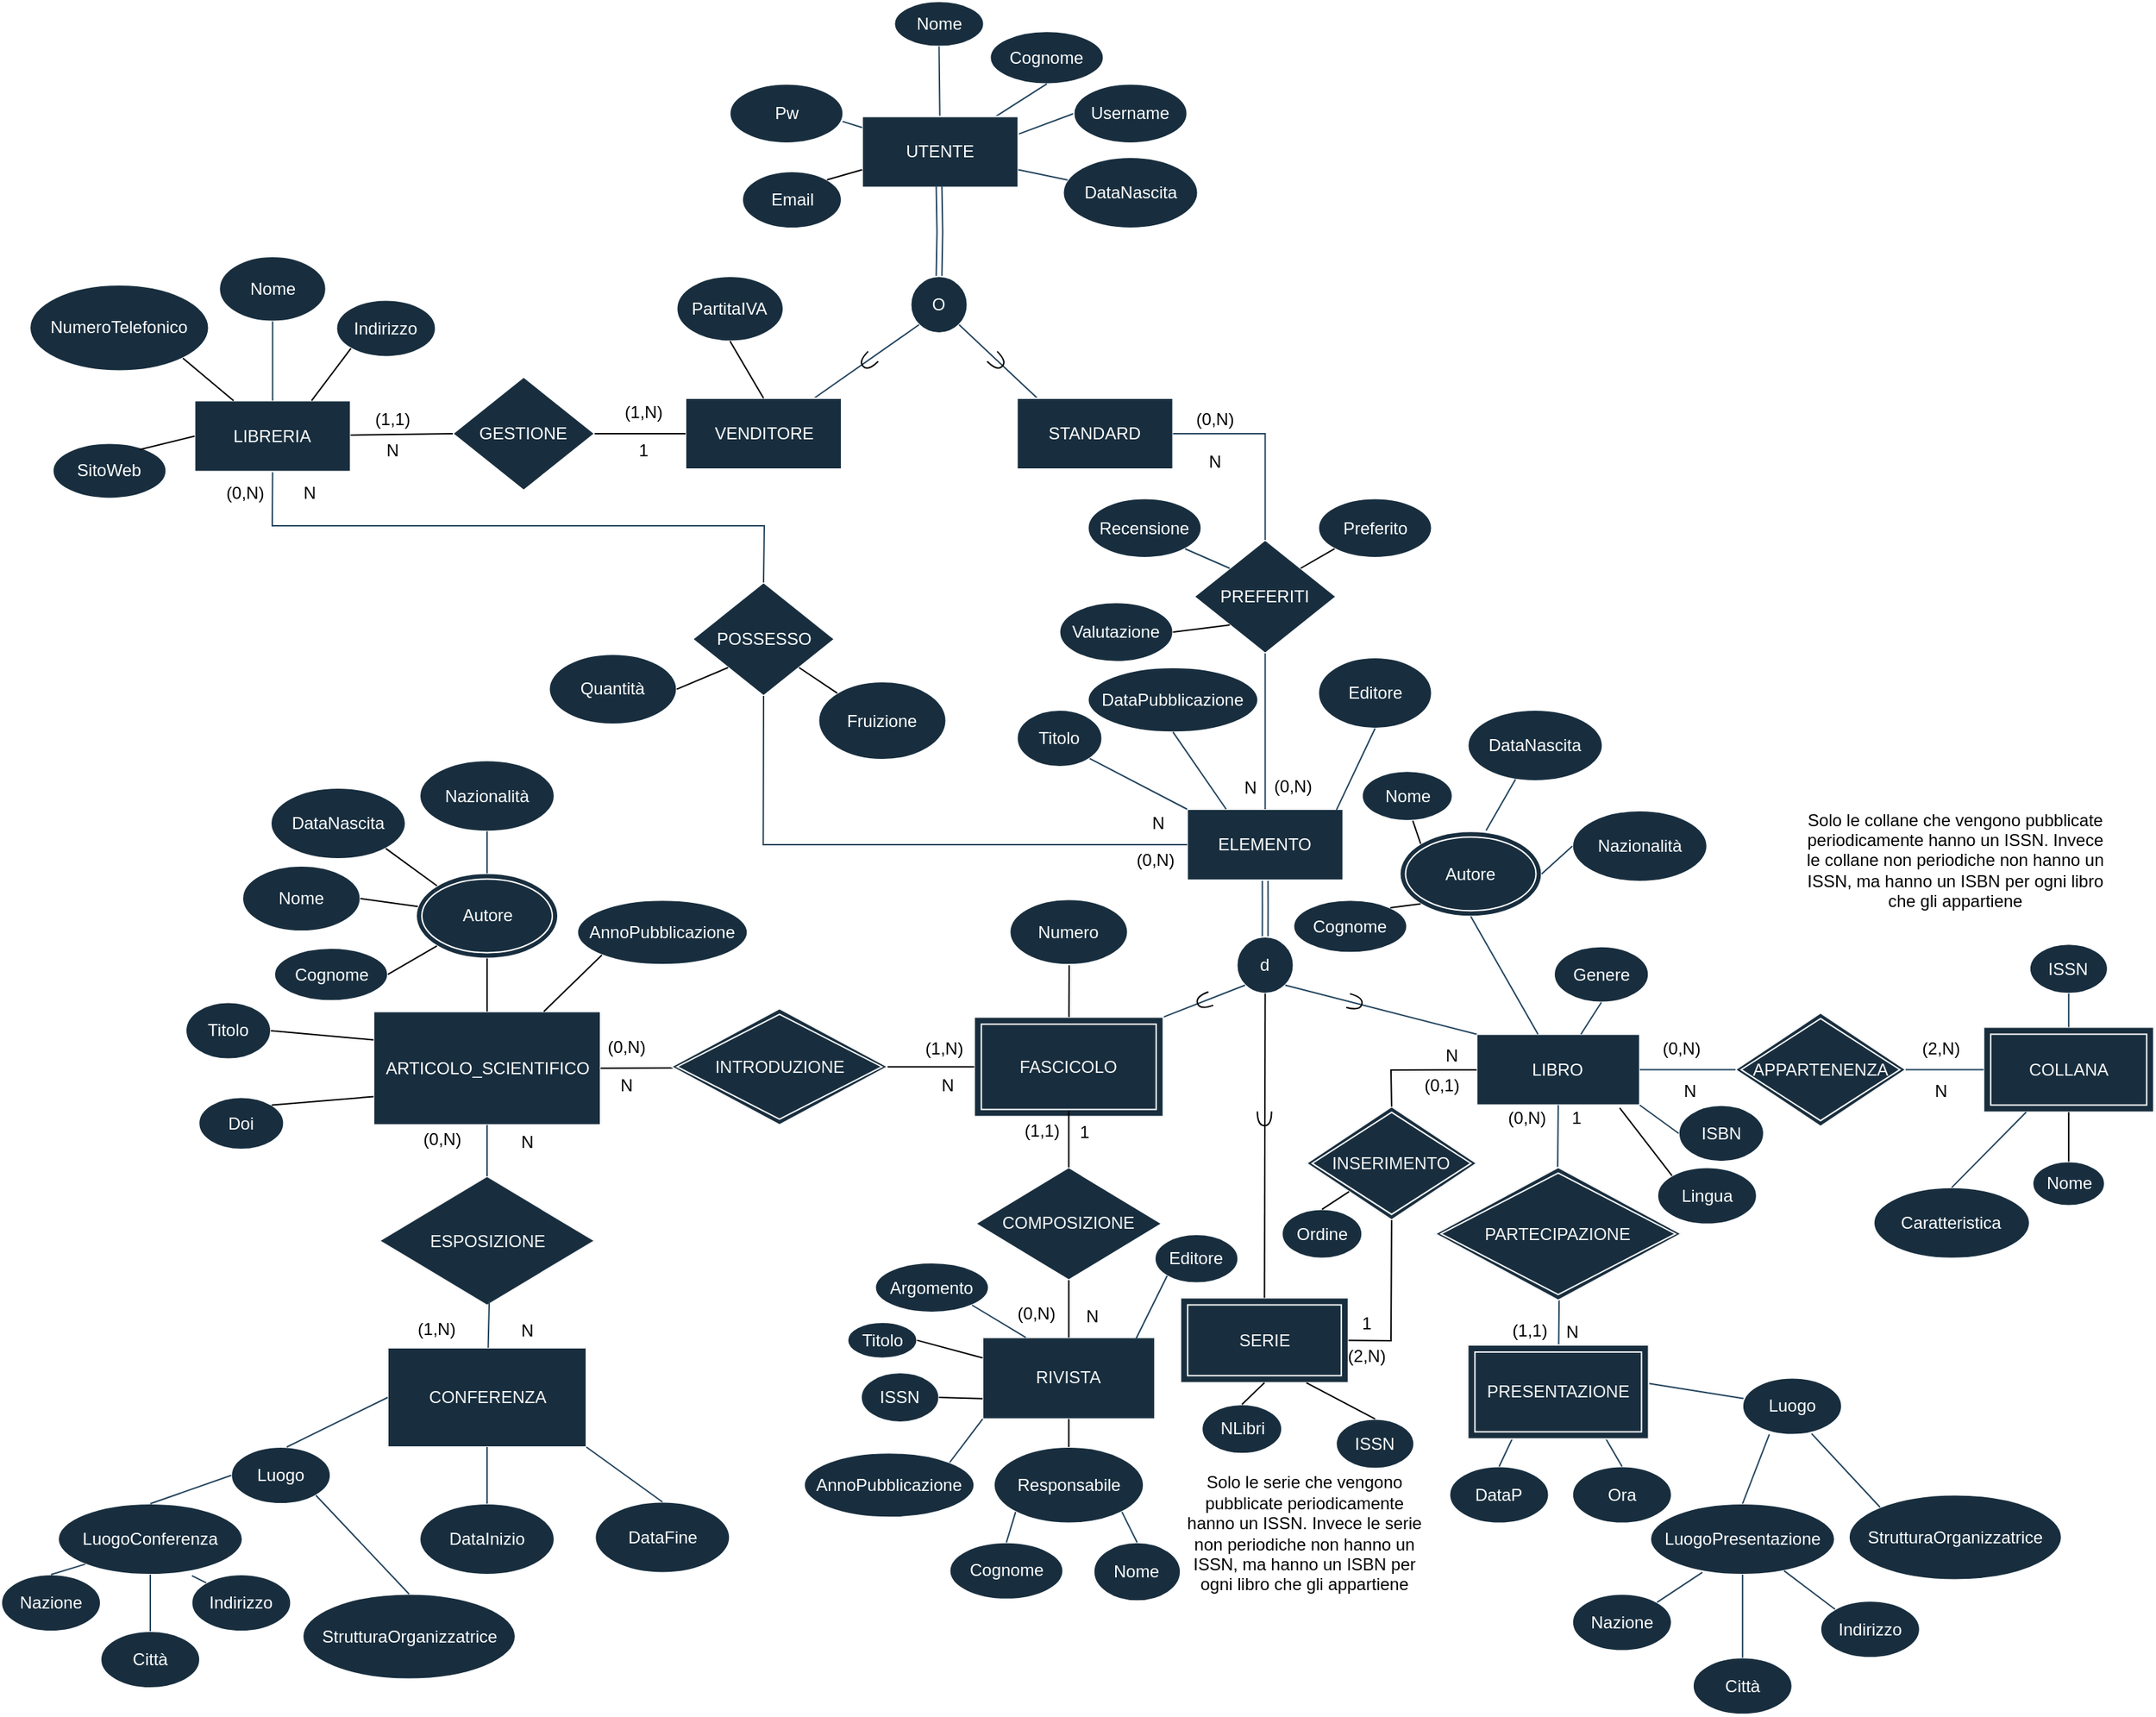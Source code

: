 <mxfile version="20.7.4" type="github">
  <diagram id="frlQJ-Npt1x2va9xqSdP" name="Pagina-1">
    <mxGraphModel dx="1120" dy="452" grid="1" gridSize="10" guides="1" tooltips="1" connect="1" arrows="1" fold="1" page="1" pageScale="1" pageWidth="827" pageHeight="1169" math="0" shadow="0">
      <root>
        <mxCell id="0" />
        <mxCell id="1" parent="0" />
        <mxCell id="yGzMHYDaNf_yrKZ207rC-1" style="edgeStyle=orthogonalEdgeStyle;shape=link;rounded=0;orthogonalLoop=1;jettySize=auto;html=1;exitX=0.5;exitY=1;exitDx=0;exitDy=0;labelBackgroundColor=#FCE7CD;strokeColor=#23445D;" parent="1" source="yGzMHYDaNf_yrKZ207rC-2" edge="1">
          <mxGeometry relative="1" as="geometry">
            <mxPoint x="931.25" y="710" as="targetPoint" />
          </mxGeometry>
        </mxCell>
        <mxCell id="yGzMHYDaNf_yrKZ207rC-2" value="ELEMENTO" style="rounded=0;whiteSpace=wrap;html=1;fillColor=#182E3E;strokeColor=#FFFFFF;fontColor=#FFFFFF;" parent="1" vertex="1">
          <mxGeometry x="876.25" y="620" width="110" height="50" as="geometry" />
        </mxCell>
        <mxCell id="yGzMHYDaNf_yrKZ207rC-3" value="ARTICOLO_SCIENTIFICO" style="rounded=0;whiteSpace=wrap;html=1;fillColor=#182E3E;strokeColor=#FFFFFF;fontColor=#FFFFFF;" parent="1" vertex="1">
          <mxGeometry x="302.5" y="762.73" width="160" height="80" as="geometry" />
        </mxCell>
        <mxCell id="yGzMHYDaNf_yrKZ207rC-4" value="LIBRO" style="rounded=0;whiteSpace=wrap;html=1;fillColor=#182E3E;strokeColor=#FFFFFF;fontColor=#FFFFFF;" parent="1" vertex="1">
          <mxGeometry x="1080.42" y="778.73" width="115" height="50" as="geometry" />
        </mxCell>
        <mxCell id="yGzMHYDaNf_yrKZ207rC-5" value="Titolo" style="ellipse;whiteSpace=wrap;html=1;fillColor=#182E3E;strokeColor=#FFFFFF;fontColor=#FFFFFF;" parent="1" vertex="1">
          <mxGeometry x="756.25" y="550" width="60" height="40" as="geometry" />
        </mxCell>
        <mxCell id="yGzMHYDaNf_yrKZ207rC-6" value="" style="endArrow=none;html=1;rounded=0;exitX=1;exitY=1;exitDx=0;exitDy=0;labelBackgroundColor=#FCE7CD;strokeColor=#23445D;entryX=0;entryY=0;entryDx=0;entryDy=0;" parent="1" source="yGzMHYDaNf_yrKZ207rC-5" target="yGzMHYDaNf_yrKZ207rC-2" edge="1">
          <mxGeometry width="50" height="50" relative="1" as="geometry">
            <mxPoint x="886.25" y="600" as="sourcePoint" />
            <mxPoint x="936.25" y="550" as="targetPoint" />
          </mxGeometry>
        </mxCell>
        <mxCell id="yGzMHYDaNf_yrKZ207rC-7" value="DataPubblicazione" style="ellipse;whiteSpace=wrap;html=1;fillColor=#182E3E;strokeColor=#FFFFFF;fontColor=#FFFFFF;" parent="1" vertex="1">
          <mxGeometry x="806.25" y="520" width="120" height="45.58" as="geometry" />
        </mxCell>
        <mxCell id="yGzMHYDaNf_yrKZ207rC-8" value="" style="endArrow=none;html=1;rounded=0;entryX=0.5;entryY=1;entryDx=0;entryDy=0;labelBackgroundColor=#FCE7CD;strokeColor=#23445D;exitX=0.25;exitY=0;exitDx=0;exitDy=0;" parent="1" source="yGzMHYDaNf_yrKZ207rC-2" target="yGzMHYDaNf_yrKZ207rC-7" edge="1">
          <mxGeometry width="50" height="50" relative="1" as="geometry">
            <mxPoint x="926.25" y="620" as="sourcePoint" />
            <mxPoint x="976.25" y="570" as="targetPoint" />
          </mxGeometry>
        </mxCell>
        <mxCell id="yGzMHYDaNf_yrKZ207rC-9" value="Autore" style="ellipse;shape=doubleEllipse;whiteSpace=wrap;html=1;fillColor=#182E3E;strokeColor=#FFFFFF;fontColor=#FFFFFF;" parent="1" vertex="1">
          <mxGeometry x="1026.25" y="635.58" width="100" height="60" as="geometry" />
        </mxCell>
        <mxCell id="yGzMHYDaNf_yrKZ207rC-10" value="" style="endArrow=none;html=1;rounded=0;labelBackgroundColor=#FCE7CD;strokeColor=#23445D;entryX=0.5;entryY=1;entryDx=0;entryDy=0;" parent="1" source="yGzMHYDaNf_yrKZ207rC-4" target="yGzMHYDaNf_yrKZ207rC-9" edge="1">
          <mxGeometry width="50" height="50" relative="1" as="geometry">
            <mxPoint x="986.25" y="620" as="sourcePoint" />
            <mxPoint x="1051.25" y="710" as="targetPoint" />
          </mxGeometry>
        </mxCell>
        <mxCell id="yGzMHYDaNf_yrKZ207rC-11" value="Nome" style="ellipse;whiteSpace=wrap;html=1;fillColor=#182E3E;strokeColor=#FFFFFF;fontColor=#FFFFFF;" parent="1" vertex="1">
          <mxGeometry x="669.67" y="50.0" width="63.16" height="31.79" as="geometry" />
        </mxCell>
        <mxCell id="yGzMHYDaNf_yrKZ207rC-12" value="" style="endArrow=none;html=1;rounded=0;exitX=0.5;exitY=1;exitDx=0;exitDy=0;labelBackgroundColor=#FCE7CD;strokeColor=#23445D;" parent="1" source="yGzMHYDaNf_yrKZ207rC-11" target="yGzMHYDaNf_yrKZ207rC-93" edge="1">
          <mxGeometry width="50" height="50" relative="1" as="geometry">
            <mxPoint x="741.08" y="64.16" as="sourcePoint" />
            <mxPoint x="685.643" y="122.996" as="targetPoint" />
          </mxGeometry>
        </mxCell>
        <mxCell id="yGzMHYDaNf_yrKZ207rC-13" value="Cognome" style="ellipse;whiteSpace=wrap;html=1;fillColor=#182E3E;strokeColor=#FFFFFF;fontColor=#FFFFFF;" parent="1" vertex="1">
          <mxGeometry x="737.25" y="71.1" width="80" height="37.11" as="geometry" />
        </mxCell>
        <mxCell id="yGzMHYDaNf_yrKZ207rC-14" value="" style="endArrow=none;html=1;rounded=0;entryX=0.5;entryY=1;entryDx=0;entryDy=0;labelBackgroundColor=#FCE7CD;strokeColor=#23445D;" parent="1" source="yGzMHYDaNf_yrKZ207rC-93" target="yGzMHYDaNf_yrKZ207rC-13" edge="1">
          <mxGeometry width="50" height="50" relative="1" as="geometry">
            <mxPoint x="707.579" y="124.511" as="sourcePoint" />
            <mxPoint x="771.91" y="83" as="targetPoint" />
          </mxGeometry>
        </mxCell>
        <mxCell id="yGzMHYDaNf_yrKZ207rC-15" value="Editore" style="ellipse;whiteSpace=wrap;html=1;fillColor=#182E3E;strokeColor=#FFFFFF;fontColor=#FFFFFF;" parent="1" vertex="1">
          <mxGeometry x="968.75" y="512.98" width="80" height="50" as="geometry" />
        </mxCell>
        <mxCell id="yGzMHYDaNf_yrKZ207rC-16" value="" style="endArrow=none;html=1;rounded=0;exitX=0.5;exitY=1;exitDx=0;exitDy=0;entryX=1;entryY=0.75;entryDx=0;entryDy=0;labelBackgroundColor=#FCE7CD;strokeColor=#23445D;" parent="1" source="yGzMHYDaNf_yrKZ207rC-15" target="yGzMHYDaNf_yrKZ207rC-117" edge="1">
          <mxGeometry width="50" height="50" relative="1" as="geometry">
            <mxPoint x="1006.25" y="690" as="sourcePoint" />
            <mxPoint x="1056.25" y="640" as="targetPoint" />
          </mxGeometry>
        </mxCell>
        <mxCell id="yGzMHYDaNf_yrKZ207rC-17" value="Fruizione" style="ellipse;whiteSpace=wrap;html=1;fillColor=#182E3E;strokeColor=#FFFFFF;fontColor=#FFFFFF;" parent="1" vertex="1">
          <mxGeometry x="616.25" y="530" width="90" height="55" as="geometry" />
        </mxCell>
        <mxCell id="yGzMHYDaNf_yrKZ207rC-20" value="COLLANA" style="shape=ext;margin=3;double=1;whiteSpace=wrap;html=1;align=center;fillStyle=auto;strokeColor=#F5F5F5;fontColor=#F5F5F5;fillColor=#182E3E;" parent="1" vertex="1">
          <mxGeometry x="1437.92" y="773.73" width="120" height="60" as="geometry" />
        </mxCell>
        <mxCell id="yGzMHYDaNf_yrKZ207rC-21" value="&lt;font color=&quot;#f5f5f5&quot;&gt;APPARTENENZA&lt;/font&gt;" style="shape=rhombus;double=1;perimeter=rhombusPerimeter;whiteSpace=wrap;html=1;align=center;fillColor=#182E3E;fillStyle=auto;strokeColor=#F5F5F5;" parent="1" vertex="1">
          <mxGeometry x="1262.92" y="763.73" width="120" height="80" as="geometry" />
        </mxCell>
        <mxCell id="yGzMHYDaNf_yrKZ207rC-22" value="" style="endArrow=none;html=1;rounded=0;entryX=0;entryY=0.5;entryDx=0;entryDy=0;exitX=1;exitY=0.5;exitDx=0;exitDy=0;labelBackgroundColor=#FCE7CD;strokeColor=#23445D;fontColor=#000000;" parent="1" source="yGzMHYDaNf_yrKZ207rC-4" target="yGzMHYDaNf_yrKZ207rC-21" edge="1">
          <mxGeometry width="50" height="50" relative="1" as="geometry">
            <mxPoint x="1097.92" y="813.73" as="sourcePoint" />
            <mxPoint x="1147.92" y="763.73" as="targetPoint" />
          </mxGeometry>
        </mxCell>
        <mxCell id="yGzMHYDaNf_yrKZ207rC-23" value="N" style="text;html=1;strokeColor=none;fillColor=none;align=center;verticalAlign=middle;whiteSpace=wrap;rounded=0;fontColor=#000000;" parent="1" vertex="1">
          <mxGeometry x="1377.92" y="803.73" width="60" height="30" as="geometry" />
        </mxCell>
        <mxCell id="yGzMHYDaNf_yrKZ207rC-24" value="N" style="text;html=1;strokeColor=none;fillColor=none;align=center;verticalAlign=middle;whiteSpace=wrap;rounded=0;fontColor=#000000;" parent="1" vertex="1">
          <mxGeometry x="1200.92" y="803.73" width="60" height="30" as="geometry" />
        </mxCell>
        <mxCell id="yGzMHYDaNf_yrKZ207rC-25" value="(2,N)" style="text;html=1;strokeColor=none;fillColor=none;align=center;verticalAlign=middle;whiteSpace=wrap;rounded=0;fontColor=#000000;" parent="1" vertex="1">
          <mxGeometry x="1377.92" y="773.98" width="60" height="30" as="geometry" />
        </mxCell>
        <mxCell id="yGzMHYDaNf_yrKZ207rC-26" value="(0,N)" style="text;html=1;strokeColor=none;fillColor=none;align=center;verticalAlign=middle;whiteSpace=wrap;rounded=0;fontColor=#000000;" parent="1" vertex="1">
          <mxGeometry x="1195.42" y="773.85" width="60" height="30" as="geometry" />
        </mxCell>
        <mxCell id="yGzMHYDaNf_yrKZ207rC-27" value="DataP" style="ellipse;whiteSpace=wrap;html=1;fillColor=#182E3E;strokeColor=#FFFFFF;fontColor=#FFFFFF;" parent="1" vertex="1">
          <mxGeometry x="1061.26" y="1083.73" width="70" height="40" as="geometry" />
        </mxCell>
        <mxCell id="yGzMHYDaNf_yrKZ207rC-28" value="" style="endArrow=none;html=1;rounded=0;exitX=1;exitY=0.5;exitDx=0;exitDy=0;labelBackgroundColor=#FCE7CD;strokeColor=#23445D;fontColor=#000000;" parent="1" target="XhCrg1R68w2tLpCAlJi1-1" edge="1">
          <mxGeometry width="50" height="50" relative="1" as="geometry">
            <mxPoint x="1192.92" y="1023.73" as="sourcePoint" />
            <mxPoint x="1237.92" y="1023.73" as="targetPoint" />
          </mxGeometry>
        </mxCell>
        <mxCell id="yGzMHYDaNf_yrKZ207rC-29" value="" style="endArrow=none;html=1;rounded=0;exitX=0.5;exitY=0;exitDx=0;exitDy=0;entryX=0.25;entryY=1;entryDx=0;entryDy=0;labelBackgroundColor=#FCE7CD;strokeColor=#23445D;" parent="1" source="yGzMHYDaNf_yrKZ207rC-27" edge="1">
          <mxGeometry width="50" height="50" relative="1" as="geometry">
            <mxPoint x="1117.92" y="983.73" as="sourcePoint" />
            <mxPoint x="1110.42" y="1053.73" as="targetPoint" />
          </mxGeometry>
        </mxCell>
        <mxCell id="yGzMHYDaNf_yrKZ207rC-30" value="d" style="ellipse;whiteSpace=wrap;html=1;aspect=fixed;fillColor=#182E3E;strokeColor=#FFFFFF;fontColor=#FFFFFF;" parent="1" vertex="1">
          <mxGeometry x="911.25" y="710" width="40" height="40" as="geometry" />
        </mxCell>
        <mxCell id="yGzMHYDaNf_yrKZ207rC-31" value="" style="endArrow=none;html=1;rounded=0;entryX=1;entryY=1;entryDx=0;entryDy=0;startArrow=none;labelBackgroundColor=#FCE7CD;strokeColor=#23445D;exitX=0;exitY=0;exitDx=0;exitDy=0;" parent="1" source="yGzMHYDaNf_yrKZ207rC-4" target="yGzMHYDaNf_yrKZ207rC-30" edge="1">
          <mxGeometry width="50" height="50" relative="1" as="geometry">
            <mxPoint x="1071.25" y="760" as="sourcePoint" />
            <mxPoint x="886.25" y="720" as="targetPoint" />
          </mxGeometry>
        </mxCell>
        <mxCell id="yGzMHYDaNf_yrKZ207rC-32" value="" style="endArrow=none;html=1;rounded=0;entryX=0;entryY=1;entryDx=0;entryDy=0;labelBackgroundColor=#FCE7CD;strokeColor=#23445D;exitX=1;exitY=0;exitDx=0;exitDy=0;" parent="1" source="w9Sq0cVRaScrMqvzQ0N7-1" target="yGzMHYDaNf_yrKZ207rC-30" edge="1">
          <mxGeometry width="50" height="50" relative="1" as="geometry">
            <mxPoint x="820" y="740" as="sourcePoint" />
            <mxPoint x="904.148" y="691.942" as="targetPoint" />
          </mxGeometry>
        </mxCell>
        <mxCell id="yGzMHYDaNf_yrKZ207rC-33" value="" style="endArrow=none;html=1;rounded=0;entryX=0.5;entryY=1;entryDx=0;entryDy=0;labelBackgroundColor=#FCE7CD;strokeColor=#23445D;fontColor=#000000;" parent="1" target="yGzMHYDaNf_yrKZ207rC-4" edge="1">
          <mxGeometry width="50" height="50" relative="1" as="geometry">
            <mxPoint x="1137.532" y="873.73" as="sourcePoint" />
            <mxPoint x="1017.92" y="793.73" as="targetPoint" />
          </mxGeometry>
        </mxCell>
        <mxCell id="yGzMHYDaNf_yrKZ207rC-34" value="" style="endArrow=none;html=1;rounded=0;entryX=0.51;entryY=0.968;entryDx=0;entryDy=0;entryPerimeter=0;labelBackgroundColor=#FCE7CD;strokeColor=#23445D;fontColor=#000000;" parent="1" source="yGzMHYDaNf_yrKZ207rC-201" edge="1">
          <mxGeometry width="50" height="50" relative="1" as="geometry">
            <mxPoint x="1137.92" y="993.73" as="sourcePoint" />
            <mxPoint x="1138.607" y="961.818" as="targetPoint" />
          </mxGeometry>
        </mxCell>
        <mxCell id="yGzMHYDaNf_yrKZ207rC-35" value="N" style="text;html=1;strokeColor=none;fillColor=none;align=center;verticalAlign=middle;whiteSpace=wrap;rounded=0;fontColor=#000000;" parent="1" vertex="1">
          <mxGeometry x="1117.93" y="973.73" width="60" height="30" as="geometry" />
        </mxCell>
        <mxCell id="yGzMHYDaNf_yrKZ207rC-36" value="1" style="text;html=1;strokeColor=none;fillColor=none;align=center;verticalAlign=middle;whiteSpace=wrap;rounded=0;fontColor=#000000;" parent="1" vertex="1">
          <mxGeometry x="1121.26" y="823.25" width="60" height="30" as="geometry" />
        </mxCell>
        <mxCell id="yGzMHYDaNf_yrKZ207rC-37" value="(0,N)" style="text;html=1;strokeColor=none;fillColor=none;align=center;verticalAlign=middle;whiteSpace=wrap;rounded=0;fontColor=#000000;" parent="1" vertex="1">
          <mxGeometry x="1086.25" y="823.25" width="60" height="30" as="geometry" />
        </mxCell>
        <mxCell id="yGzMHYDaNf_yrKZ207rC-38" value="(1,1)" style="text;html=1;strokeColor=none;fillColor=none;align=center;verticalAlign=middle;whiteSpace=wrap;rounded=0;fontColor=#000000;" parent="1" vertex="1">
          <mxGeometry x="1087.92" y="972.73" width="60" height="30" as="geometry" />
        </mxCell>
        <mxCell id="yGzMHYDaNf_yrKZ207rC-40" value="DataNascita" style="ellipse;whiteSpace=wrap;html=1;fillColor=#182E3E;strokeColor=#FFFFFF;fontColor=#FFFFFF;" parent="1" vertex="1">
          <mxGeometry x="1074.17" y="550" width="95" height="50" as="geometry" />
        </mxCell>
        <mxCell id="yGzMHYDaNf_yrKZ207rC-41" value="" style="endArrow=none;html=1;rounded=0;exitX=1;exitY=0.25;exitDx=0;exitDy=0;labelBackgroundColor=#FCE7CD;strokeColor=#23445D;entryX=0;entryY=0.5;entryDx=0;entryDy=0;" parent="1" source="yGzMHYDaNf_yrKZ207rC-93" target="yGzMHYDaNf_yrKZ207rC-94" edge="1">
          <mxGeometry width="50" height="50" relative="1" as="geometry">
            <mxPoint x="727.265" y="131.787" as="sourcePoint" />
            <mxPoint x="778.75" y="91.79" as="targetPoint" />
          </mxGeometry>
        </mxCell>
        <mxCell id="yGzMHYDaNf_yrKZ207rC-44" value="" style="endArrow=none;html=1;rounded=0;entryX=0;entryY=0.5;entryDx=0;entryDy=0;labelBackgroundColor=#FCE7CD;strokeColor=#23445D;fontColor=#000000;" parent="1" source="yGzMHYDaNf_yrKZ207rC-21" target="yGzMHYDaNf_yrKZ207rC-20" edge="1">
          <mxGeometry width="50" height="50" relative="1" as="geometry">
            <mxPoint x="1277.92" y="863.73" as="sourcePoint" />
            <mxPoint x="1327.92" y="813.73" as="targetPoint" />
          </mxGeometry>
        </mxCell>
        <mxCell id="yGzMHYDaNf_yrKZ207rC-45" value="Nazionalità" style="ellipse;whiteSpace=wrap;html=1;strokeColor=#FFFFFF;fontColor=#FFFFFF;fillColor=#182E3E;" parent="1" vertex="1">
          <mxGeometry x="1147.92" y="621" width="95" height="50" as="geometry" />
        </mxCell>
        <mxCell id="yGzMHYDaNf_yrKZ207rC-46" value="" style="endArrow=none;html=1;rounded=0;strokeColor=#23445D;entryX=0;entryY=0.5;entryDx=0;entryDy=0;exitX=1;exitY=0.5;exitDx=0;exitDy=0;" parent="1" source="yGzMHYDaNf_yrKZ207rC-9" target="yGzMHYDaNf_yrKZ207rC-45" edge="1">
          <mxGeometry width="50" height="50" relative="1" as="geometry">
            <mxPoint x="1008.34" y="581.03" as="sourcePoint" />
            <mxPoint x="1058.34" y="531.03" as="targetPoint" />
          </mxGeometry>
        </mxCell>
        <mxCell id="yGzMHYDaNf_yrKZ207rC-49" value="" style="shape=requiredInterface;html=1;verticalLabelPosition=bottom;sketch=0;strokeColor=#000000;fontColor=#000000;fillColor=none;rotation=15;" parent="1" vertex="1">
          <mxGeometry x="989.59" y="751.31" width="10" height="10" as="geometry" />
        </mxCell>
        <mxCell id="yGzMHYDaNf_yrKZ207rC-50" value="" style="shape=requiredInterface;html=1;verticalLabelPosition=bottom;sketch=0;strokeColor=#000000;fontColor=#000000;fillColor=none;rotation=-200;" parent="1" vertex="1">
          <mxGeometry x="883.25" y="750.31" width="10" height="10" as="geometry" />
        </mxCell>
        <mxCell id="yGzMHYDaNf_yrKZ207rC-51" value="Lingua" style="ellipse;whiteSpace=wrap;html=1;fillColor=#182E3E;strokeColor=#FFFFFF;fontColor=#FFFFFF;" parent="1" vertex="1">
          <mxGeometry x="1207.92" y="872.73" width="70" height="40" as="geometry" />
        </mxCell>
        <mxCell id="yGzMHYDaNf_yrKZ207rC-52" value="Genere" style="ellipse;whiteSpace=wrap;html=1;fillColor=#182E3E;strokeColor=#FFFFFF;fontColor=#FFFFFF;" parent="1" vertex="1">
          <mxGeometry x="1135.01" y="716.86" width="66.66" height="39.38" as="geometry" />
        </mxCell>
        <mxCell id="yGzMHYDaNf_yrKZ207rC-53" value="" style="endArrow=none;html=1;rounded=0;strokeColor=#23445D;fontColor=#000000;entryX=0.5;entryY=1;entryDx=0;entryDy=0;" parent="1" source="yGzMHYDaNf_yrKZ207rC-4" target="yGzMHYDaNf_yrKZ207rC-52" edge="1">
          <mxGeometry width="50" height="50" relative="1" as="geometry">
            <mxPoint x="1117.92" y="813.73" as="sourcePoint" />
            <mxPoint x="1167.92" y="763.73" as="targetPoint" />
          </mxGeometry>
        </mxCell>
        <mxCell id="yGzMHYDaNf_yrKZ207rC-54" value="ISBN" style="ellipse;whiteSpace=wrap;html=1;fillColor=#182E3E;strokeColor=#FFFFFF;fontColor=#FFFFFF;" parent="1" vertex="1">
          <mxGeometry x="1222.92" y="828.89" width="60" height="39.69" as="geometry" />
        </mxCell>
        <mxCell id="yGzMHYDaNf_yrKZ207rC-55" value="" style="endArrow=none;html=1;rounded=0;strokeColor=#23445D;fontColor=#000000;exitX=0;exitY=0.5;exitDx=0;exitDy=0;entryX=1;entryY=1;entryDx=0;entryDy=0;" parent="1" source="yGzMHYDaNf_yrKZ207rC-54" target="yGzMHYDaNf_yrKZ207rC-4" edge="1">
          <mxGeometry width="50" height="50" relative="1" as="geometry">
            <mxPoint x="1315.41" y="878.58" as="sourcePoint" />
            <mxPoint x="1277.09" y="863.9" as="targetPoint" />
          </mxGeometry>
        </mxCell>
        <mxCell id="yGzMHYDaNf_yrKZ207rC-56" value="Ora" style="ellipse;whiteSpace=wrap;html=1;fillColor=#182E3E;strokeColor=#FFFFFF;fontColor=#FFFFFF;" parent="1" vertex="1">
          <mxGeometry x="1147.92" y="1083.73" width="70" height="40" as="geometry" />
        </mxCell>
        <mxCell id="yGzMHYDaNf_yrKZ207rC-57" value="" style="endArrow=none;html=1;rounded=0;exitX=0.5;exitY=0;exitDx=0;exitDy=0;entryX=0.75;entryY=1;entryDx=0;entryDy=0;labelBackgroundColor=#FCE7CD;strokeColor=#23445D;" parent="1" source="yGzMHYDaNf_yrKZ207rC-56" edge="1">
          <mxGeometry width="50" height="50" relative="1" as="geometry">
            <mxPoint x="1204.58" y="983.73" as="sourcePoint" />
            <mxPoint x="1165.42" y="1053.73" as="targetPoint" />
          </mxGeometry>
        </mxCell>
        <mxCell id="yGzMHYDaNf_yrKZ207rC-58" value="RIVISTA" style="shape=ext;margin=3;whiteSpace=wrap;html=1;align=center;fillStyle=auto;strokeColor=#F5F5F5;fontColor=#F5F5F5;fillColor=#182E3E;" parent="1" vertex="1">
          <mxGeometry x="732.03" y="992.72" width="121.42" height="57.5" as="geometry" />
        </mxCell>
        <mxCell id="yGzMHYDaNf_yrKZ207rC-59" value="CONFERENZA" style="shape=ext;margin=3;whiteSpace=wrap;html=1;align=center;fillStyle=auto;strokeColor=#F5F5F5;fontColor=#F5F5F5;fillColor=#182E3E;" parent="1" vertex="1">
          <mxGeometry x="312.5" y="1000" width="140" height="70" as="geometry" />
        </mxCell>
        <mxCell id="yGzMHYDaNf_yrKZ207rC-60" value="Argomento" style="ellipse;whiteSpace=wrap;html=1;fillColor=#182E3E;strokeColor=#FFFFFF;fontColor=#FFFFFF;" parent="1" vertex="1">
          <mxGeometry x="656.25" y="940.0" width="80" height="35" as="geometry" />
        </mxCell>
        <mxCell id="yGzMHYDaNf_yrKZ207rC-61" value="" style="endArrow=none;html=1;rounded=0;strokeColor=#23445D;fontColor=#000000;entryX=1;entryY=1;entryDx=0;entryDy=0;exitX=0.25;exitY=0;exitDx=0;exitDy=0;" parent="1" source="yGzMHYDaNf_yrKZ207rC-58" target="yGzMHYDaNf_yrKZ207rC-60" edge="1">
          <mxGeometry width="50" height="50" relative="1" as="geometry">
            <mxPoint x="821.37" y="1068.74" as="sourcePoint" />
            <mxPoint x="926.37" y="1143.74" as="targetPoint" />
          </mxGeometry>
        </mxCell>
        <mxCell id="yGzMHYDaNf_yrKZ207rC-62" value="Nome" style="ellipse;whiteSpace=wrap;html=1;fillColor=#182E3E;strokeColor=#FFFFFF;fontColor=#FFFFFF;" parent="1" vertex="1">
          <mxGeometry x="810.33" y="1137.4" width="61.26" height="41.25" as="geometry" />
        </mxCell>
        <mxCell id="yGzMHYDaNf_yrKZ207rC-63" value="Cognome" style="ellipse;whiteSpace=wrap;html=1;fillColor=#182E3E;strokeColor=#FFFFFF;fontColor=#FFFFFF;" parent="1" vertex="1">
          <mxGeometry x="708.75" y="1137.4" width="80" height="40" as="geometry" />
        </mxCell>
        <mxCell id="yGzMHYDaNf_yrKZ207rC-71" value="Responsabile" style="ellipse;whiteSpace=wrap;html=1;fillColor=#182E3E;strokeColor=#FFFFFF;fontColor=#FFFFFF;" parent="1" vertex="1">
          <mxGeometry x="739.96" y="1070" width="105.58" height="53.75" as="geometry" />
        </mxCell>
        <mxCell id="yGzMHYDaNf_yrKZ207rC-73" value="Luogo" style="ellipse;whiteSpace=wrap;html=1;fillColor=#182E3E;strokeColor=#FFFFFF;fontColor=#FFFFFF;" parent="1" vertex="1">
          <mxGeometry x="202.08" y="1070" width="70" height="40" as="geometry" />
        </mxCell>
        <mxCell id="yGzMHYDaNf_yrKZ207rC-74" value="" style="endArrow=none;html=1;rounded=0;strokeColor=#23445D;fontColor=#000000;entryX=0;entryY=0.5;entryDx=0;entryDy=0;" parent="1" target="yGzMHYDaNf_yrKZ207rC-59" edge="1">
          <mxGeometry width="50" height="50" relative="1" as="geometry">
            <mxPoint x="241.25" y="1070" as="sourcePoint" />
            <mxPoint x="540" y="1033.73" as="targetPoint" />
          </mxGeometry>
        </mxCell>
        <mxCell id="yGzMHYDaNf_yrKZ207rC-75" value="DataInizio" style="ellipse;whiteSpace=wrap;html=1;fillColor=#182E3E;strokeColor=#FFFFFF;fontColor=#FFFFFF;" parent="1" vertex="1">
          <mxGeometry x="335" y="1110" width="95" height="50" as="geometry" />
        </mxCell>
        <mxCell id="yGzMHYDaNf_yrKZ207rC-76" value="" style="endArrow=none;html=1;rounded=0;strokeColor=#23445D;fontColor=#000000;exitX=0.5;exitY=0;exitDx=0;exitDy=0;entryX=0.5;entryY=1;entryDx=0;entryDy=0;" parent="1" source="yGzMHYDaNf_yrKZ207rC-75" target="yGzMHYDaNf_yrKZ207rC-59" edge="1">
          <mxGeometry width="50" height="50" relative="1" as="geometry">
            <mxPoint x="490" y="1083.73" as="sourcePoint" />
            <mxPoint x="540" y="1033.73" as="targetPoint" />
          </mxGeometry>
        </mxCell>
        <mxCell id="yGzMHYDaNf_yrKZ207rC-77" value="DataFine" style="ellipse;whiteSpace=wrap;html=1;fillColor=#182E3E;strokeColor=#FFFFFF;fontColor=#FFFFFF;" parent="1" vertex="1">
          <mxGeometry x="458.67" y="1108.73" width="95" height="50" as="geometry" />
        </mxCell>
        <mxCell id="yGzMHYDaNf_yrKZ207rC-78" value="" style="endArrow=none;html=1;rounded=0;strokeColor=#23445D;fontColor=#000000;exitX=0.5;exitY=0;exitDx=0;exitDy=0;entryX=1;entryY=1;entryDx=0;entryDy=0;" parent="1" source="yGzMHYDaNf_yrKZ207rC-77" target="yGzMHYDaNf_yrKZ207rC-59" edge="1">
          <mxGeometry width="50" height="50" relative="1" as="geometry">
            <mxPoint x="490" y="1083.73" as="sourcePoint" />
            <mxPoint x="540" y="1033.73" as="targetPoint" />
          </mxGeometry>
        </mxCell>
        <mxCell id="yGzMHYDaNf_yrKZ207rC-79" value="LuogoConferenza" style="ellipse;whiteSpace=wrap;html=1;fillColor=#182E3E;strokeColor=#FFFFFF;fontColor=#FFFFFF;" parent="1" vertex="1">
          <mxGeometry x="80" y="1110" width="130" height="50" as="geometry" />
        </mxCell>
        <mxCell id="yGzMHYDaNf_yrKZ207rC-80" value="" style="endArrow=none;html=1;rounded=0;strokeColor=#23445D;fontColor=#000000;exitX=0.5;exitY=0;exitDx=0;exitDy=0;entryX=0;entryY=0.5;entryDx=0;entryDy=0;" parent="1" source="yGzMHYDaNf_yrKZ207rC-79" target="yGzMHYDaNf_yrKZ207rC-73" edge="1">
          <mxGeometry width="50" height="50" relative="1" as="geometry">
            <mxPoint x="392.5" y="1173.73" as="sourcePoint" />
            <mxPoint x="442.5" y="1123.73" as="targetPoint" />
          </mxGeometry>
        </mxCell>
        <mxCell id="yGzMHYDaNf_yrKZ207rC-81" value="StrutturaOrganizzatrice" style="ellipse;whiteSpace=wrap;html=1;fillColor=#182E3E;strokeColor=#FFFFFF;fontColor=#FFFFFF;" parent="1" vertex="1">
          <mxGeometry x="252.5" y="1173.73" width="150" height="60" as="geometry" />
        </mxCell>
        <mxCell id="yGzMHYDaNf_yrKZ207rC-82" value="" style="endArrow=none;html=1;rounded=0;strokeColor=#23445D;fontColor=#000000;exitX=1;exitY=1;exitDx=0;exitDy=0;entryX=0.5;entryY=0;entryDx=0;entryDy=0;" parent="1" source="yGzMHYDaNf_yrKZ207rC-73" target="yGzMHYDaNf_yrKZ207rC-81" edge="1">
          <mxGeometry width="50" height="50" relative="1" as="geometry">
            <mxPoint x="392.5" y="1173.73" as="sourcePoint" />
            <mxPoint x="442.5" y="1123.73" as="targetPoint" />
          </mxGeometry>
        </mxCell>
        <mxCell id="yGzMHYDaNf_yrKZ207rC-83" value="Nazione" style="ellipse;whiteSpace=wrap;html=1;fillColor=#182E3E;strokeColor=#FFFFFF;fontColor=#FFFFFF;" parent="1" vertex="1">
          <mxGeometry x="40" y="1160" width="70" height="40" as="geometry" />
        </mxCell>
        <mxCell id="yGzMHYDaNf_yrKZ207rC-84" value="" style="endArrow=none;html=1;rounded=0;strokeColor=#23445D;fontColor=#000000;entryX=0;entryY=1;entryDx=0;entryDy=0;exitX=0.5;exitY=0;exitDx=0;exitDy=0;" parent="1" source="yGzMHYDaNf_yrKZ207rC-83" target="yGzMHYDaNf_yrKZ207rC-79" edge="1">
          <mxGeometry width="50" height="50" relative="1" as="geometry">
            <mxPoint x="55" y="1243.73" as="sourcePoint" />
            <mxPoint x="105" y="1193.73" as="targetPoint" />
          </mxGeometry>
        </mxCell>
        <mxCell id="yGzMHYDaNf_yrKZ207rC-85" value="Città" style="ellipse;whiteSpace=wrap;html=1;fillColor=#182E3E;strokeColor=#FFFFFF;fontColor=#FFFFFF;" parent="1" vertex="1">
          <mxGeometry x="110" y="1200" width="70" height="40" as="geometry" />
        </mxCell>
        <mxCell id="yGzMHYDaNf_yrKZ207rC-86" value="" style="endArrow=none;html=1;rounded=0;strokeColor=#23445D;fontColor=#000000;exitX=0.5;exitY=0;exitDx=0;exitDy=0;entryX=0.5;entryY=1;entryDx=0;entryDy=0;" parent="1" source="yGzMHYDaNf_yrKZ207rC-85" target="yGzMHYDaNf_yrKZ207rC-79" edge="1">
          <mxGeometry width="50" height="50" relative="1" as="geometry">
            <mxPoint x="182.5" y="1263.73" as="sourcePoint" />
            <mxPoint x="232.5" y="1213.73" as="targetPoint" />
          </mxGeometry>
        </mxCell>
        <mxCell id="yGzMHYDaNf_yrKZ207rC-87" value="Indirizzo" style="ellipse;whiteSpace=wrap;html=1;fillColor=#182E3E;strokeColor=#FFFFFF;fontColor=#FFFFFF;" parent="1" vertex="1">
          <mxGeometry x="174.16" y="1160" width="70" height="40" as="geometry" />
        </mxCell>
        <mxCell id="yGzMHYDaNf_yrKZ207rC-88" value="" style="endArrow=none;html=1;rounded=0;strokeColor=#23445D;fontColor=#000000;exitX=0;exitY=0;exitDx=0;exitDy=0;entryX=0.726;entryY=1.017;entryDx=0;entryDy=0;entryPerimeter=0;" parent="1" source="yGzMHYDaNf_yrKZ207rC-87" target="yGzMHYDaNf_yrKZ207rC-79" edge="1">
          <mxGeometry width="50" height="50" relative="1" as="geometry">
            <mxPoint x="207.5" y="1233.73" as="sourcePoint" />
            <mxPoint x="257.5" y="1183.73" as="targetPoint" />
          </mxGeometry>
        </mxCell>
        <mxCell id="yGzMHYDaNf_yrKZ207rC-89" value="" style="endArrow=none;html=1;rounded=0;strokeColor=#23445D;fontColor=#000000;entryX=0.5;entryY=0;entryDx=0;entryDy=0;exitX=0;exitY=1;exitDx=0;exitDy=0;" parent="1" source="yGzMHYDaNf_yrKZ207rC-71" target="yGzMHYDaNf_yrKZ207rC-63" edge="1">
          <mxGeometry width="50" height="50" relative="1" as="geometry">
            <mxPoint x="597.51" y="1134.64" as="sourcePoint" />
            <mxPoint x="647.51" y="1084.64" as="targetPoint" />
          </mxGeometry>
        </mxCell>
        <mxCell id="yGzMHYDaNf_yrKZ207rC-90" value="" style="endArrow=none;html=1;rounded=0;strokeColor=#23445D;fontColor=#000000;exitX=0.5;exitY=0;exitDx=0;exitDy=0;entryX=1;entryY=1;entryDx=0;entryDy=0;" parent="1" source="yGzMHYDaNf_yrKZ207rC-62" target="yGzMHYDaNf_yrKZ207rC-71" edge="1">
          <mxGeometry width="50" height="50" relative="1" as="geometry">
            <mxPoint x="787.51" y="1074.64" as="sourcePoint" />
            <mxPoint x="947.51" y="1064.64" as="targetPoint" />
          </mxGeometry>
        </mxCell>
        <mxCell id="yGzMHYDaNf_yrKZ207rC-91" value="Caratteristica" style="ellipse;whiteSpace=wrap;html=1;fillColor=#182E3E;strokeColor=#FFFFFF;fontColor=#FFFFFF;" parent="1" vertex="1">
          <mxGeometry x="1360.42" y="886.92" width="110" height="50" as="geometry" />
        </mxCell>
        <mxCell id="yGzMHYDaNf_yrKZ207rC-92" value="" style="endArrow=none;html=1;rounded=0;strokeColor=#23445D;fontColor=#000000;exitX=0.5;exitY=0;exitDx=0;exitDy=0;entryX=0.25;entryY=1;entryDx=0;entryDy=0;" parent="1" source="yGzMHYDaNf_yrKZ207rC-91" target="yGzMHYDaNf_yrKZ207rC-20" edge="1">
          <mxGeometry width="50" height="50" relative="1" as="geometry">
            <mxPoint x="1167.92" y="843.73" as="sourcePoint" />
            <mxPoint x="1217.92" y="793.73" as="targetPoint" />
          </mxGeometry>
        </mxCell>
        <mxCell id="yGzMHYDaNf_yrKZ207rC-93" value="UTENTE" style="rounded=0;whiteSpace=wrap;html=1;fillColor=#182E3E;strokeColor=#FFFFFF;fontColor=#FFFFFF;" parent="1" vertex="1">
          <mxGeometry x="647.09" y="131.21" width="110" height="50" as="geometry" />
        </mxCell>
        <mxCell id="yGzMHYDaNf_yrKZ207rC-94" value="Username" style="ellipse;whiteSpace=wrap;html=1;fillColor=#182E3E;strokeColor=#FFFFFF;fontColor=#FFFFFF;" parent="1" vertex="1">
          <mxGeometry x="796.25" y="108.21" width="80" height="41.79" as="geometry" />
        </mxCell>
        <mxCell id="yGzMHYDaNf_yrKZ207rC-95" value="Pw" style="ellipse;whiteSpace=wrap;html=1;fillColor=#182E3E;strokeColor=#FFFFFF;fontColor=#FFFFFF;" parent="1" vertex="1">
          <mxGeometry x="553.67" y="108.21" width="80" height="41.79" as="geometry" />
        </mxCell>
        <mxCell id="yGzMHYDaNf_yrKZ207rC-96" value="" style="endArrow=none;html=1;rounded=0;strokeColor=#23445D;fontColor=#000000;exitX=0.608;exitY=-0.01;exitDx=0;exitDy=0;exitPerimeter=0;" parent="1" source="yGzMHYDaNf_yrKZ207rC-9" target="yGzMHYDaNf_yrKZ207rC-40" edge="1">
          <mxGeometry width="50" height="50" relative="1" as="geometry">
            <mxPoint x="828.34" y="531.03" as="sourcePoint" />
            <mxPoint x="878.34" y="481.03" as="targetPoint" />
          </mxGeometry>
        </mxCell>
        <mxCell id="yGzMHYDaNf_yrKZ207rC-97" value="" style="endArrow=none;html=1;rounded=0;strokeColor=#23445D;fontColor=#000000;exitX=0.994;exitY=0.633;exitDx=0;exitDy=0;exitPerimeter=0;" parent="1" source="yGzMHYDaNf_yrKZ207rC-95" target="yGzMHYDaNf_yrKZ207rC-93" edge="1">
          <mxGeometry width="50" height="50" relative="1" as="geometry">
            <mxPoint x="728.75" y="111.21" as="sourcePoint" />
            <mxPoint x="778.75" y="61.21" as="targetPoint" />
          </mxGeometry>
        </mxCell>
        <mxCell id="yGzMHYDaNf_yrKZ207rC-98" value="DataNascita" style="ellipse;whiteSpace=wrap;html=1;fillColor=#182E3E;strokeColor=#FFFFFF;fontColor=#FFFFFF;" parent="1" vertex="1">
          <mxGeometry x="788.75" y="160" width="95" height="50" as="geometry" />
        </mxCell>
        <mxCell id="yGzMHYDaNf_yrKZ207rC-99" value="" style="endArrow=none;html=1;rounded=0;strokeColor=#23445D;fontColor=#000000;exitX=1;exitY=0.75;exitDx=0;exitDy=0;" parent="1" source="yGzMHYDaNf_yrKZ207rC-93" target="yGzMHYDaNf_yrKZ207rC-98" edge="1">
          <mxGeometry width="50" height="50" relative="1" as="geometry">
            <mxPoint x="608.75" y="210" as="sourcePoint" />
            <mxPoint x="658.75" y="160" as="targetPoint" />
          </mxGeometry>
        </mxCell>
        <mxCell id="yGzMHYDaNf_yrKZ207rC-100" value="PREFERITI" style="rhombus;whiteSpace=wrap;html=1;fillColor=#182E3E;strokeColor=#FFFFFF;fontColor=#FFFFFF;" parent="1" vertex="1">
          <mxGeometry x="881.25" y="430" width="100" height="80" as="geometry" />
        </mxCell>
        <mxCell id="yGzMHYDaNf_yrKZ207rC-101" value="" style="endArrow=none;html=1;rounded=0;strokeColor=#23445D;fontColor=#000000;entryX=0.5;entryY=1;entryDx=0;entryDy=0;" parent="1" source="yGzMHYDaNf_yrKZ207rC-2" target="yGzMHYDaNf_yrKZ207rC-100" edge="1">
          <mxGeometry width="50" height="50" relative="1" as="geometry">
            <mxPoint x="816.25" y="560" as="sourcePoint" />
            <mxPoint x="866.25" y="510" as="targetPoint" />
          </mxGeometry>
        </mxCell>
        <mxCell id="yGzMHYDaNf_yrKZ207rC-102" value="Recensione" style="ellipse;whiteSpace=wrap;html=1;fillColor=#182E3E;strokeColor=#FFFFFF;fontColor=#FFFFFF;" parent="1" vertex="1">
          <mxGeometry x="806.25" y="400.71" width="80" height="41.79" as="geometry" />
        </mxCell>
        <mxCell id="yGzMHYDaNf_yrKZ207rC-103" value="" style="endArrow=none;html=1;rounded=0;strokeColor=#23445D;fontColor=#000000;entryX=0;entryY=0;entryDx=0;entryDy=0;exitX=1;exitY=1;exitDx=0;exitDy=0;" parent="1" source="yGzMHYDaNf_yrKZ207rC-102" target="yGzMHYDaNf_yrKZ207rC-100" edge="1">
          <mxGeometry width="50" height="50" relative="1" as="geometry">
            <mxPoint x="816.25" y="470" as="sourcePoint" />
            <mxPoint x="866.25" y="420" as="targetPoint" />
          </mxGeometry>
        </mxCell>
        <mxCell id="yGzMHYDaNf_yrKZ207rC-104" style="edgeStyle=orthogonalEdgeStyle;shape=link;rounded=0;orthogonalLoop=1;jettySize=auto;html=1;strokeColor=#23445D;fontColor=#000000;" parent="1" target="yGzMHYDaNf_yrKZ207rC-105" edge="1">
          <mxGeometry relative="1" as="geometry">
            <mxPoint x="757.357" y="190" as="targetPoint" />
            <mxPoint x="701.25" y="180" as="sourcePoint" />
          </mxGeometry>
        </mxCell>
        <mxCell id="yGzMHYDaNf_yrKZ207rC-105" value="O" style="ellipse;whiteSpace=wrap;html=1;aspect=fixed;fillColor=#182E3E;strokeColor=#FFFFFF;fontColor=#FFFFFF;" parent="1" vertex="1">
          <mxGeometry x="681.25" y="244" width="40" height="40" as="geometry" />
        </mxCell>
        <mxCell id="yGzMHYDaNf_yrKZ207rC-106" value="" style="endArrow=none;html=1;rounded=0;entryX=1;entryY=1;entryDx=0;entryDy=0;exitX=0.227;exitY=0.2;exitDx=0;exitDy=0;startArrow=none;labelBackgroundColor=#FCE7CD;strokeColor=#23445D;exitPerimeter=0;" parent="1" source="yGzMHYDaNf_yrKZ207rC-110" target="yGzMHYDaNf_yrKZ207rC-105" edge="1">
          <mxGeometry width="50" height="50" relative="1" as="geometry">
            <mxPoint x="852.5" y="270" as="sourcePoint" />
            <mxPoint x="707.46" y="181" as="targetPoint" />
          </mxGeometry>
        </mxCell>
        <mxCell id="yGzMHYDaNf_yrKZ207rC-107" value="" style="endArrow=none;html=1;rounded=0;entryX=0;entryY=1;entryDx=0;entryDy=0;labelBackgroundColor=#FCE7CD;strokeColor=#23445D;" parent="1" source="yGzMHYDaNf_yrKZ207rC-112" target="yGzMHYDaNf_yrKZ207rC-105" edge="1">
          <mxGeometry width="50" height="50" relative="1" as="geometry">
            <mxPoint x="617.5" y="270" as="sourcePoint" />
            <mxPoint x="738.318" y="205.142" as="targetPoint" />
          </mxGeometry>
        </mxCell>
        <mxCell id="yGzMHYDaNf_yrKZ207rC-108" value="" style="shape=requiredInterface;html=1;verticalLabelPosition=bottom;sketch=0;strokeColor=#000000;fontColor=#000000;fillColor=none;rotation=45;" parent="1" vertex="1">
          <mxGeometry x="737.25" y="299" width="10" height="10" as="geometry" />
        </mxCell>
        <mxCell id="yGzMHYDaNf_yrKZ207rC-109" value="" style="shape=requiredInterface;html=1;verticalLabelPosition=bottom;sketch=0;strokeColor=#000000;fontColor=#000000;fillColor=none;rotation=-225;" parent="1" vertex="1">
          <mxGeometry x="646.25" y="299" width="10" height="10" as="geometry" />
        </mxCell>
        <mxCell id="yGzMHYDaNf_yrKZ207rC-110" value="STANDARD" style="rounded=0;whiteSpace=wrap;html=1;fillColor=#182E3E;strokeColor=#FFFFFF;fontColor=#FFFFFF;" parent="1" vertex="1">
          <mxGeometry x="756.25" y="330" width="110" height="50" as="geometry" />
        </mxCell>
        <mxCell id="yGzMHYDaNf_yrKZ207rC-111" value="" style="endArrow=none;html=1;rounded=0;strokeColor=#23445D;fontColor=#000000;entryX=0.5;entryY=0;entryDx=0;entryDy=0;exitX=1;exitY=0.5;exitDx=0;exitDy=0;" parent="1" source="yGzMHYDaNf_yrKZ207rC-110" target="yGzMHYDaNf_yrKZ207rC-100" edge="1">
          <mxGeometry width="50" height="50" relative="1" as="geometry">
            <mxPoint x="656.25" y="390" as="sourcePoint" />
            <mxPoint x="706.25" y="340" as="targetPoint" />
            <Array as="points">
              <mxPoint x="931.25" y="355" />
            </Array>
          </mxGeometry>
        </mxCell>
        <mxCell id="yGzMHYDaNf_yrKZ207rC-112" value="VENDITORE" style="rounded=0;whiteSpace=wrap;html=1;fillColor=#182E3E;strokeColor=#FFFFFF;fontColor=#FFFFFF;" parent="1" vertex="1">
          <mxGeometry x="522.5" y="330" width="110" height="50" as="geometry" />
        </mxCell>
        <mxCell id="yGzMHYDaNf_yrKZ207rC-113" value="POSSESSO" style="rhombus;whiteSpace=wrap;html=1;fillColor=#182E3E;strokeColor=#FFFFFF;fontColor=#FFFFFF;" parent="1" vertex="1">
          <mxGeometry x="527.5" y="460" width="100" height="80" as="geometry" />
        </mxCell>
        <mxCell id="yGzMHYDaNf_yrKZ207rC-114" value="" style="endArrow=none;html=1;rounded=0;strokeColor=#23445D;fontColor=#000000;exitX=0.5;exitY=0;exitDx=0;exitDy=0;entryX=0.5;entryY=1;entryDx=0;entryDy=0;" parent="1" source="yGzMHYDaNf_yrKZ207rC-113" target="yGzMHYDaNf_yrKZ207rC-127" edge="1">
          <mxGeometry width="50" height="50" relative="1" as="geometry">
            <mxPoint x="583.75" y="460" as="sourcePoint" />
            <mxPoint x="812.5" y="430" as="targetPoint" />
            <Array as="points">
              <mxPoint x="578" y="420" />
              <mxPoint x="231" y="420" />
            </Array>
          </mxGeometry>
        </mxCell>
        <mxCell id="yGzMHYDaNf_yrKZ207rC-115" value="" style="endArrow=none;html=1;rounded=0;strokeColor=#23445D;fontColor=#000000;exitX=0.5;exitY=1;exitDx=0;exitDy=0;entryX=0;entryY=0.5;entryDx=0;entryDy=0;" parent="1" source="yGzMHYDaNf_yrKZ207rC-113" target="yGzMHYDaNf_yrKZ207rC-2" edge="1">
          <mxGeometry width="50" height="50" relative="1" as="geometry">
            <mxPoint x="756.25" y="660" as="sourcePoint" />
            <mxPoint x="806.25" y="610" as="targetPoint" />
            <Array as="points">
              <mxPoint x="577.25" y="645" />
              <mxPoint x="730" y="645" />
            </Array>
          </mxGeometry>
        </mxCell>
        <mxCell id="yGzMHYDaNf_yrKZ207rC-116" value="(0,N)" style="text;html=1;strokeColor=none;fillColor=none;align=center;verticalAlign=middle;whiteSpace=wrap;rounded=0;fontColor=#000000;" parent="1" vertex="1">
          <mxGeometry x="866.25" y="330" width="60" height="30" as="geometry" />
        </mxCell>
        <mxCell id="yGzMHYDaNf_yrKZ207rC-117" value="(0,N)" style="text;html=1;strokeColor=none;fillColor=none;align=center;verticalAlign=middle;whiteSpace=wrap;rounded=0;fontColor=#000000;" parent="1" vertex="1">
          <mxGeometry x="921.25" y="568.58" width="60" height="70" as="geometry" />
        </mxCell>
        <mxCell id="yGzMHYDaNf_yrKZ207rC-118" value="N" style="text;html=1;strokeColor=none;fillColor=none;align=center;verticalAlign=middle;whiteSpace=wrap;rounded=0;fontColor=#000000;" parent="1" vertex="1">
          <mxGeometry x="866.25" y="360" width="60" height="30" as="geometry" />
        </mxCell>
        <mxCell id="yGzMHYDaNf_yrKZ207rC-119" value="N" style="text;html=1;strokeColor=none;fillColor=none;align=center;verticalAlign=middle;whiteSpace=wrap;rounded=0;fontColor=#000000;" parent="1" vertex="1">
          <mxGeometry x="891.25" y="570" width="60" height="70" as="geometry" />
        </mxCell>
        <mxCell id="yGzMHYDaNf_yrKZ207rC-120" value="(0,N)" style="text;html=1;strokeColor=none;fillColor=none;align=center;verticalAlign=middle;whiteSpace=wrap;rounded=0;fontColor=#000000;" parent="1" vertex="1">
          <mxGeometry x="182" y="381.71" width="60" height="30" as="geometry" />
        </mxCell>
        <mxCell id="yGzMHYDaNf_yrKZ207rC-121" value="(0,N)" style="text;html=1;strokeColor=none;fillColor=none;align=center;verticalAlign=middle;whiteSpace=wrap;rounded=0;fontColor=#000000;" parent="1" vertex="1">
          <mxGeometry x="823.75" y="641" width="60" height="30" as="geometry" />
        </mxCell>
        <mxCell id="yGzMHYDaNf_yrKZ207rC-122" value="N" style="text;html=1;strokeColor=none;fillColor=none;align=center;verticalAlign=middle;whiteSpace=wrap;rounded=0;fontColor=#000000;" parent="1" vertex="1">
          <mxGeometry x="237.5" y="381.71" width="38.75" height="30" as="geometry" />
        </mxCell>
        <mxCell id="yGzMHYDaNf_yrKZ207rC-123" value="N" style="text;html=1;strokeColor=none;fillColor=none;align=center;verticalAlign=middle;whiteSpace=wrap;rounded=0;fontColor=#000000;" parent="1" vertex="1">
          <mxGeometry x="826.25" y="615" width="60" height="30" as="geometry" />
        </mxCell>
        <mxCell id="yGzMHYDaNf_yrKZ207rC-124" value="ISSN" style="ellipse;whiteSpace=wrap;html=1;fillColor=#182E3E;strokeColor=#FFFFFF;fontColor=#FFFFFF;" parent="1" vertex="1">
          <mxGeometry x="646.25" y="1017.54" width="55" height="34.92" as="geometry" />
        </mxCell>
        <mxCell id="yGzMHYDaNf_yrKZ207rC-126" value="GESTIONE" style="rhombus;whiteSpace=wrap;html=1;fillColor=#182E3E;strokeColor=#FFFFFF;fontColor=#FFFFFF;" parent="1" vertex="1">
          <mxGeometry x="358.33" y="315" width="100" height="80" as="geometry" />
        </mxCell>
        <mxCell id="yGzMHYDaNf_yrKZ207rC-127" value="LIBRERIA" style="rounded=0;whiteSpace=wrap;html=1;fillColor=#182E3E;strokeColor=#FFFFFF;fontColor=#FFFFFF;" parent="1" vertex="1">
          <mxGeometry x="176.25" y="331.71" width="110" height="50" as="geometry" />
        </mxCell>
        <mxCell id="yGzMHYDaNf_yrKZ207rC-128" value="" style="endArrow=none;html=1;rounded=0;entryX=0;entryY=0.5;entryDx=0;entryDy=0;" parent="1" source="yGzMHYDaNf_yrKZ207rC-127" target="yGzMHYDaNf_yrKZ207rC-126" edge="1">
          <mxGeometry width="50" height="50" relative="1" as="geometry">
            <mxPoint x="641.25" y="440" as="sourcePoint" />
            <mxPoint x="691.25" y="390" as="targetPoint" />
          </mxGeometry>
        </mxCell>
        <mxCell id="yGzMHYDaNf_yrKZ207rC-129" value="" style="endArrow=none;html=1;rounded=0;entryX=0;entryY=0.5;entryDx=0;entryDy=0;exitX=1;exitY=0.5;exitDx=0;exitDy=0;" parent="1" source="yGzMHYDaNf_yrKZ207rC-126" target="yGzMHYDaNf_yrKZ207rC-112" edge="1">
          <mxGeometry width="50" height="50" relative="1" as="geometry">
            <mxPoint x="461.25" y="355" as="sourcePoint" />
            <mxPoint x="516.09" y="354.5" as="targetPoint" />
          </mxGeometry>
        </mxCell>
        <mxCell id="yGzMHYDaNf_yrKZ207rC-130" value="(1,1)" style="text;html=1;strokeColor=none;fillColor=none;align=center;verticalAlign=middle;whiteSpace=wrap;rounded=0;" parent="1" vertex="1">
          <mxGeometry x="286.25" y="329.71" width="60" height="30" as="geometry" />
        </mxCell>
        <mxCell id="yGzMHYDaNf_yrKZ207rC-131" value="(1,N)" style="text;html=1;strokeColor=none;fillColor=none;align=center;verticalAlign=middle;whiteSpace=wrap;rounded=0;" parent="1" vertex="1">
          <mxGeometry x="462.5" y="324.71" width="60" height="30" as="geometry" />
        </mxCell>
        <mxCell id="yGzMHYDaNf_yrKZ207rC-132" value="N" style="text;html=1;strokeColor=none;fillColor=none;align=center;verticalAlign=middle;whiteSpace=wrap;rounded=0;fontColor=#000000;" parent="1" vertex="1">
          <mxGeometry x="286.25" y="351.71" width="60" height="30" as="geometry" />
        </mxCell>
        <mxCell id="yGzMHYDaNf_yrKZ207rC-133" value="1" style="text;html=1;strokeColor=none;fillColor=none;align=center;verticalAlign=middle;whiteSpace=wrap;rounded=0;fontColor=#000000;" parent="1" vertex="1">
          <mxGeometry x="462.5" y="351.71" width="60" height="30" as="geometry" />
        </mxCell>
        <mxCell id="yGzMHYDaNf_yrKZ207rC-134" value="Nome" style="ellipse;whiteSpace=wrap;html=1;fillColor=#182E3E;strokeColor=#FFFFFF;fontColor=#FFFFFF;" parent="1" vertex="1">
          <mxGeometry x="193.63" y="230" width="75.24" height="45.79" as="geometry" />
        </mxCell>
        <mxCell id="yGzMHYDaNf_yrKZ207rC-135" value="" style="endArrow=none;html=1;rounded=0;exitX=0.5;exitY=1;exitDx=0;exitDy=0;labelBackgroundColor=#FCE7CD;strokeColor=#23445D;" parent="1" source="yGzMHYDaNf_yrKZ207rC-134" target="yGzMHYDaNf_yrKZ207rC-127" edge="1">
          <mxGeometry width="50" height="50" relative="1" as="geometry">
            <mxPoint x="246.82" y="264.66" as="sourcePoint" />
            <mxPoint x="207.83" y="331.71" as="targetPoint" />
          </mxGeometry>
        </mxCell>
        <mxCell id="yGzMHYDaNf_yrKZ207rC-136" value="Indirizzo" style="ellipse;whiteSpace=wrap;html=1;fillColor=#182E3E;strokeColor=#FFFFFF;fontColor=#FFFFFF;" parent="1" vertex="1">
          <mxGeometry x="276.25" y="260.71" width="70" height="40" as="geometry" />
        </mxCell>
        <mxCell id="yGzMHYDaNf_yrKZ207rC-137" value="" style="endArrow=none;html=1;rounded=0;exitX=0.75;exitY=0;exitDx=0;exitDy=0;entryX=0;entryY=1;entryDx=0;entryDy=0;" parent="1" source="yGzMHYDaNf_yrKZ207rC-127" target="yGzMHYDaNf_yrKZ207rC-136" edge="1">
          <mxGeometry width="50" height="50" relative="1" as="geometry">
            <mxPoint x="666.25" y="441.71" as="sourcePoint" />
            <mxPoint x="716.25" y="391.71" as="targetPoint" />
          </mxGeometry>
        </mxCell>
        <mxCell id="yGzMHYDaNf_yrKZ207rC-138" value="NumeroTelefonico" style="ellipse;whiteSpace=wrap;html=1;fillColor=#182E3E;strokeColor=#FFFFFF;fontColor=#FFFFFF;" parent="1" vertex="1">
          <mxGeometry x="60" y="250" width="126.25" height="60.71" as="geometry" />
        </mxCell>
        <mxCell id="yGzMHYDaNf_yrKZ207rC-139" value="" style="endArrow=none;html=1;rounded=0;exitX=1;exitY=1;exitDx=0;exitDy=0;entryX=0.25;entryY=0;entryDx=0;entryDy=0;" parent="1" source="yGzMHYDaNf_yrKZ207rC-138" target="yGzMHYDaNf_yrKZ207rC-127" edge="1">
          <mxGeometry width="50" height="50" relative="1" as="geometry">
            <mxPoint x="666.25" y="441.71" as="sourcePoint" />
            <mxPoint x="716.25" y="391.71" as="targetPoint" />
          </mxGeometry>
        </mxCell>
        <mxCell id="yGzMHYDaNf_yrKZ207rC-140" value="Email" style="ellipse;whiteSpace=wrap;html=1;fillColor=#182E3E;strokeColor=#FFFFFF;fontColor=#FFFFFF;" parent="1" vertex="1">
          <mxGeometry x="562.5" y="170" width="70" height="40" as="geometry" />
        </mxCell>
        <mxCell id="yGzMHYDaNf_yrKZ207rC-141" value="" style="endArrow=none;html=1;rounded=0;exitX=1;exitY=0;exitDx=0;exitDy=0;entryX=0;entryY=0.75;entryDx=0;entryDy=0;" parent="1" source="yGzMHYDaNf_yrKZ207rC-140" target="yGzMHYDaNf_yrKZ207rC-93" edge="1">
          <mxGeometry width="50" height="50" relative="1" as="geometry">
            <mxPoint x="641.25" y="210" as="sourcePoint" />
            <mxPoint x="691.25" y="160" as="targetPoint" />
          </mxGeometry>
        </mxCell>
        <mxCell id="yGzMHYDaNf_yrKZ207rC-142" value="SitoWeb" style="ellipse;whiteSpace=wrap;html=1;fillColor=#182E3E;strokeColor=#FFFFFF;fontColor=#FFFFFF;" parent="1" vertex="1">
          <mxGeometry x="76.25" y="361.71" width="80" height="39" as="geometry" />
        </mxCell>
        <mxCell id="yGzMHYDaNf_yrKZ207rC-143" value="" style="endArrow=none;html=1;rounded=0;exitX=0.765;exitY=0.117;exitDx=0;exitDy=0;exitPerimeter=0;entryX=0;entryY=0.5;entryDx=0;entryDy=0;" parent="1" source="yGzMHYDaNf_yrKZ207rC-142" target="yGzMHYDaNf_yrKZ207rC-127" edge="1">
          <mxGeometry width="50" height="50" relative="1" as="geometry">
            <mxPoint x="346.25" y="441.71" as="sourcePoint" />
            <mxPoint x="396.25" y="391.71" as="targetPoint" />
          </mxGeometry>
        </mxCell>
        <mxCell id="yGzMHYDaNf_yrKZ207rC-144" value="" style="endArrow=none;html=1;rounded=0;exitX=0;exitY=0;exitDx=0;exitDy=0;entryX=1;entryY=1;entryDx=0;entryDy=0;" parent="1" source="yGzMHYDaNf_yrKZ207rC-17" target="yGzMHYDaNf_yrKZ207rC-113" edge="1">
          <mxGeometry width="50" height="50" relative="1" as="geometry">
            <mxPoint x="621.25" y="550" as="sourcePoint" />
            <mxPoint x="671.25" y="500" as="targetPoint" />
          </mxGeometry>
        </mxCell>
        <mxCell id="yGzMHYDaNf_yrKZ207rC-145" value="Quantità" style="ellipse;whiteSpace=wrap;html=1;fillColor=#182E3E;strokeColor=#FFFFFF;fontColor=#FFFFFF;" parent="1" vertex="1">
          <mxGeometry x="426.25" y="510.58" width="90" height="49.42" as="geometry" />
        </mxCell>
        <mxCell id="yGzMHYDaNf_yrKZ207rC-146" value="" style="endArrow=none;html=1;rounded=0;exitX=1;exitY=0.5;exitDx=0;exitDy=0;entryX=0;entryY=1;entryDx=0;entryDy=0;" parent="1" source="yGzMHYDaNf_yrKZ207rC-145" target="yGzMHYDaNf_yrKZ207rC-113" edge="1">
          <mxGeometry width="50" height="50" relative="1" as="geometry">
            <mxPoint x="621.25" y="550" as="sourcePoint" />
            <mxPoint x="671.25" y="500" as="targetPoint" />
          </mxGeometry>
        </mxCell>
        <mxCell id="yGzMHYDaNf_yrKZ207rC-153" value="Valutazione" style="ellipse;whiteSpace=wrap;html=1;fillColor=#182E3E;strokeColor=#FFFFFF;fontColor=#FFFFFF;" parent="1" vertex="1">
          <mxGeometry x="786.25" y="474.1" width="80" height="41.79" as="geometry" />
        </mxCell>
        <mxCell id="yGzMHYDaNf_yrKZ207rC-154" value="" style="endArrow=none;html=1;rounded=0;exitX=1;exitY=0.5;exitDx=0;exitDy=0;entryX=0;entryY=1;entryDx=0;entryDy=0;" parent="1" source="yGzMHYDaNf_yrKZ207rC-153" target="yGzMHYDaNf_yrKZ207rC-100" edge="1">
          <mxGeometry width="50" height="50" relative="1" as="geometry">
            <mxPoint x="981.25" y="550" as="sourcePoint" />
            <mxPoint x="1031.25" y="500" as="targetPoint" />
          </mxGeometry>
        </mxCell>
        <mxCell id="yGzMHYDaNf_yrKZ207rC-174" value="" style="endArrow=none;html=1;rounded=0;entryX=0;entryY=0.5;entryDx=0;entryDy=0;exitX=1;exitY=0.5;exitDx=0;exitDy=0;" parent="1" source="yGzMHYDaNf_yrKZ207rC-3" edge="1">
          <mxGeometry width="50" height="50" relative="1" as="geometry">
            <mxPoint x="461.25" y="810" as="sourcePoint" />
            <mxPoint x="527.5" y="802.5" as="targetPoint" />
          </mxGeometry>
        </mxCell>
        <mxCell id="yGzMHYDaNf_yrKZ207rC-175" value="Autore" style="ellipse;shape=doubleEllipse;whiteSpace=wrap;html=1;fillColor=#182E3E;strokeColor=#FFFFFF;fontColor=#FFFFFF;" parent="1" vertex="1">
          <mxGeometry x="332.5" y="665.23" width="100" height="60" as="geometry" />
        </mxCell>
        <mxCell id="yGzMHYDaNf_yrKZ207rC-176" value="DataNascita" style="ellipse;whiteSpace=wrap;html=1;fillColor=#182E3E;strokeColor=#FFFFFF;fontColor=#FFFFFF;" parent="1" vertex="1">
          <mxGeometry x="230" y="605" width="95" height="50" as="geometry" />
        </mxCell>
        <mxCell id="yGzMHYDaNf_yrKZ207rC-179" value="Nazionalità" style="ellipse;whiteSpace=wrap;html=1;strokeColor=#FFFFFF;fontColor=#FFFFFF;fillColor=#182E3E;" parent="1" vertex="1">
          <mxGeometry x="335" y="585.58" width="95" height="50" as="geometry" />
        </mxCell>
        <mxCell id="yGzMHYDaNf_yrKZ207rC-180" value="" style="endArrow=none;html=1;rounded=0;strokeColor=#23445D;exitX=0.5;exitY=0;exitDx=0;exitDy=0;entryX=0.5;entryY=1;entryDx=0;entryDy=0;" parent="1" source="yGzMHYDaNf_yrKZ207rC-175" target="yGzMHYDaNf_yrKZ207rC-179" edge="1">
          <mxGeometry width="50" height="50" relative="1" as="geometry">
            <mxPoint x="325.08" y="663.67" as="sourcePoint" />
            <mxPoint x="352.58" y="600" as="targetPoint" />
          </mxGeometry>
        </mxCell>
        <mxCell id="yGzMHYDaNf_yrKZ207rC-186" value="" style="endArrow=none;html=1;rounded=0;exitX=0;exitY=0;exitDx=0;exitDy=0;entryX=1;entryY=1;entryDx=0;entryDy=0;" parent="1" source="yGzMHYDaNf_yrKZ207rC-175" target="yGzMHYDaNf_yrKZ207rC-176" edge="1">
          <mxGeometry width="50" height="50" relative="1" as="geometry">
            <mxPoint x="311.25" y="550" as="sourcePoint" />
            <mxPoint x="361.25" y="500" as="targetPoint" />
          </mxGeometry>
        </mxCell>
        <mxCell id="yGzMHYDaNf_yrKZ207rC-188" value="" style="endArrow=none;html=1;rounded=0;entryX=0.5;entryY=0;entryDx=0;entryDy=0;exitX=0.5;exitY=1;exitDx=0;exitDy=0;" parent="1" source="yGzMHYDaNf_yrKZ207rC-175" target="yGzMHYDaNf_yrKZ207rC-3" edge="1">
          <mxGeometry width="50" height="50" relative="1" as="geometry">
            <mxPoint x="351.25" y="820" as="sourcePoint" />
            <mxPoint x="401.25" y="770" as="targetPoint" />
          </mxGeometry>
        </mxCell>
        <mxCell id="yGzMHYDaNf_yrKZ207rC-189" value="&lt;font color=&quot;#f5f5f5&quot;&gt;ESPOSIZIONE&lt;/font&gt;" style="shape=rhombus;perimeter=rhombusPerimeter;whiteSpace=wrap;html=1;align=center;fillColor=#182E3E;fillStyle=auto;strokeColor=#F5F5F5;" parent="1" vertex="1">
          <mxGeometry x="306.67" y="879" width="151.66" height="91" as="geometry" />
        </mxCell>
        <mxCell id="yGzMHYDaNf_yrKZ207rC-190" value="" style="endArrow=none;html=1;rounded=0;entryX=0.5;entryY=1;entryDx=0;entryDy=0;labelBackgroundColor=#FCE7CD;strokeColor=#23445D;fontColor=#000000;" parent="1" source="yGzMHYDaNf_yrKZ207rC-189" target="yGzMHYDaNf_yrKZ207rC-3" edge="1">
          <mxGeometry width="50" height="50" relative="1" as="geometry">
            <mxPoint x="204.16" y="852.73" as="sourcePoint" />
            <mxPoint x="374.16" y="842.73" as="targetPoint" />
          </mxGeometry>
        </mxCell>
        <mxCell id="yGzMHYDaNf_yrKZ207rC-191" value="" style="endArrow=none;html=1;rounded=0;entryX=0.51;entryY=0.968;entryDx=0;entryDy=0;entryPerimeter=0;labelBackgroundColor=#FCE7CD;strokeColor=#23445D;fontColor=#000000;" parent="1" source="yGzMHYDaNf_yrKZ207rC-59" target="yGzMHYDaNf_yrKZ207rC-189" edge="1">
          <mxGeometry width="50" height="50" relative="1" as="geometry">
            <mxPoint x="374.16" y="1002.73" as="sourcePoint" />
            <mxPoint x="254.16" y="942.73" as="targetPoint" />
          </mxGeometry>
        </mxCell>
        <mxCell id="yGzMHYDaNf_yrKZ207rC-192" value="N" style="text;html=1;strokeColor=none;fillColor=none;align=center;verticalAlign=middle;whiteSpace=wrap;rounded=0;fontColor=#000000;" parent="1" vertex="1">
          <mxGeometry x="380.71" y="972.73" width="60" height="30" as="geometry" />
        </mxCell>
        <mxCell id="yGzMHYDaNf_yrKZ207rC-193" value="N" style="text;html=1;strokeColor=none;fillColor=none;align=center;verticalAlign=middle;whiteSpace=wrap;rounded=0;fontColor=#000000;" parent="1" vertex="1">
          <mxGeometry x="380.71" y="840" width="60" height="30" as="geometry" />
        </mxCell>
        <mxCell id="yGzMHYDaNf_yrKZ207rC-194" value="(0,N)" style="text;html=1;strokeColor=none;fillColor=none;align=center;verticalAlign=middle;whiteSpace=wrap;rounded=0;fontColor=#000000;" parent="1" vertex="1">
          <mxGeometry x="320.71" y="837.5" width="60" height="30" as="geometry" />
        </mxCell>
        <mxCell id="yGzMHYDaNf_yrKZ207rC-195" value="(1,N)" style="text;html=1;strokeColor=none;fillColor=none;align=center;verticalAlign=middle;whiteSpace=wrap;rounded=0;fontColor=#000000;" parent="1" vertex="1">
          <mxGeometry x="316.5" y="972" width="60" height="30" as="geometry" />
        </mxCell>
        <mxCell id="yGzMHYDaNf_yrKZ207rC-196" value="(0,N)" style="text;html=1;strokeColor=none;fillColor=none;align=center;verticalAlign=middle;whiteSpace=wrap;rounded=0;fontColor=#000000;" parent="1" vertex="1">
          <mxGeometry x="450.67" y="772.73" width="60" height="30" as="geometry" />
        </mxCell>
        <mxCell id="yGzMHYDaNf_yrKZ207rC-197" value="N" style="text;html=1;strokeColor=none;fillColor=none;align=center;verticalAlign=middle;whiteSpace=wrap;rounded=0;fontColor=#000000;" parent="1" vertex="1">
          <mxGeometry x="451.25" y="799.85" width="60" height="30" as="geometry" />
        </mxCell>
        <mxCell id="yGzMHYDaNf_yrKZ207rC-200" value="&lt;font color=&quot;#f5f5f5&quot;&gt;PARTECIPAZIONE&lt;/font&gt;" style="shape=rhombus;double=1;perimeter=rhombusPerimeter;whiteSpace=wrap;html=1;align=center;fillColor=#182E3E;fillStyle=auto;strokeColor=#F5F5F5;" parent="1" vertex="1">
          <mxGeometry x="1051.25" y="872.73" width="173.34" height="93.73" as="geometry" />
        </mxCell>
        <mxCell id="yGzMHYDaNf_yrKZ207rC-201" value="PRESENTAZIONE" style="shape=ext;margin=3;double=1;whiteSpace=wrap;html=1;align=center;fillStyle=auto;strokeColor=#F5F5F5;fontColor=#F5F5F5;fillColor=#182E3E;" parent="1" vertex="1">
          <mxGeometry x="1074.17" y="998" width="127.5" height="66.27" as="geometry" />
        </mxCell>
        <mxCell id="yGzMHYDaNf_yrKZ207rC-202" value="&lt;font color=&quot;#f5f5f5&quot;&gt;INTRODUZIONE&lt;/font&gt;" style="shape=rhombus;double=1;perimeter=rhombusPerimeter;whiteSpace=wrap;html=1;align=center;fillColor=#182E3E;fillStyle=auto;strokeColor=#F5F5F5;" parent="1" vertex="1">
          <mxGeometry x="512.54" y="760.73" width="152.42" height="82" as="geometry" />
        </mxCell>
        <mxCell id="yGzMHYDaNf_yrKZ207rC-203" value="SERIE" style="shape=ext;margin=3;double=1;whiteSpace=wrap;html=1;align=center;fillStyle=auto;strokeColor=#F5F5F5;fontColor=#F5F5F5;fillColor=#182E3E;" parent="1" vertex="1">
          <mxGeometry x="871.59" y="964.73" width="118.33" height="59.92" as="geometry" />
        </mxCell>
        <mxCell id="yGzMHYDaNf_yrKZ207rC-204" value="&lt;font color=&quot;#f5f5f5&quot;&gt;INSERIMENTO&lt;/font&gt;" style="shape=rhombus;double=1;perimeter=rhombusPerimeter;whiteSpace=wrap;html=1;align=center;fillColor=#182E3E;fillStyle=auto;strokeColor=#F5F5F5;" parent="1" vertex="1">
          <mxGeometry x="960.42" y="829.85" width="120" height="80" as="geometry" />
        </mxCell>
        <mxCell id="yGzMHYDaNf_yrKZ207rC-205" value="" style="endArrow=none;html=1;rounded=0;entryX=0.5;entryY=0;entryDx=0;entryDy=0;" parent="1" source="yGzMHYDaNf_yrKZ207rC-4" target="yGzMHYDaNf_yrKZ207rC-204" edge="1">
          <mxGeometry width="50" height="50" relative="1" as="geometry">
            <mxPoint x="1282.92" y="663.73" as="sourcePoint" />
            <mxPoint x="1292.01" y="673.73" as="targetPoint" />
            <Array as="points">
              <mxPoint x="1020" y="804" />
            </Array>
          </mxGeometry>
        </mxCell>
        <mxCell id="yGzMHYDaNf_yrKZ207rC-206" value="" style="endArrow=none;html=1;rounded=0;entryX=0;entryY=0;entryDx=0;entryDy=0;exitX=1;exitY=0.25;exitDx=0;exitDy=0;" parent="1" source="yGzMHYDaNf_yrKZ207rC-36" target="yGzMHYDaNf_yrKZ207rC-51" edge="1">
          <mxGeometry width="50" height="50" relative="1" as="geometry">
            <mxPoint x="1072.92" y="793.73" as="sourcePoint" />
            <mxPoint x="1122.92" y="743.73" as="targetPoint" />
          </mxGeometry>
        </mxCell>
        <mxCell id="yGzMHYDaNf_yrKZ207rC-207" value="" style="endArrow=none;html=1;rounded=0;exitX=0.5;exitY=0;exitDx=0;exitDy=0;entryX=0.5;entryY=1;entryDx=0;entryDy=0;" parent="1" source="yGzMHYDaNf_yrKZ207rC-203" target="yGzMHYDaNf_yrKZ207rC-30" edge="1">
          <mxGeometry width="50" height="50" relative="1" as="geometry">
            <mxPoint x="981.25" y="800" as="sourcePoint" />
            <mxPoint x="1031.25" y="750" as="targetPoint" />
          </mxGeometry>
        </mxCell>
        <mxCell id="yGzMHYDaNf_yrKZ207rC-208" value="" style="endArrow=none;html=1;rounded=0;exitX=1;exitY=0.5;exitDx=0;exitDy=0;entryX=0.5;entryY=1;entryDx=0;entryDy=0;" parent="1" source="yGzMHYDaNf_yrKZ207rC-203" target="yGzMHYDaNf_yrKZ207rC-204" edge="1">
          <mxGeometry width="50" height="50" relative="1" as="geometry">
            <mxPoint x="971.25" y="960" as="sourcePoint" />
            <mxPoint x="1021.25" y="910" as="targetPoint" />
            <Array as="points">
              <mxPoint x="1020" y="995" />
            </Array>
          </mxGeometry>
        </mxCell>
        <mxCell id="yGzMHYDaNf_yrKZ207rC-209" value="N" style="text;html=1;strokeColor=none;fillColor=none;align=center;verticalAlign=middle;whiteSpace=wrap;rounded=0;fontColor=#000000;" parent="1" vertex="1">
          <mxGeometry x="1032.93" y="778.73" width="60" height="30" as="geometry" />
        </mxCell>
        <mxCell id="yGzMHYDaNf_yrKZ207rC-210" value="1" style="text;html=1;strokeColor=none;fillColor=none;align=center;verticalAlign=middle;whiteSpace=wrap;rounded=0;fontColor=#000000;" parent="1" vertex="1">
          <mxGeometry x="972.93" y="968.0" width="60" height="30" as="geometry" />
        </mxCell>
        <mxCell id="yGzMHYDaNf_yrKZ207rC-211" value="" style="shape=requiredInterface;html=1;verticalLabelPosition=bottom;sketch=0;strokeColor=#000000;fontColor=#000000;fillColor=none;rotation=90;" parent="1" vertex="1">
          <mxGeometry x="925.75" y="833.25" width="10" height="10" as="geometry" />
        </mxCell>
        <mxCell id="yGzMHYDaNf_yrKZ207rC-212" value="Ordine" style="ellipse;whiteSpace=wrap;html=1;fillColor=#182E3E;strokeColor=#FFFFFF;fontColor=#FFFFFF;" parent="1" vertex="1">
          <mxGeometry x="943.09" y="902.27" width="56.5" height="34.65" as="geometry" />
        </mxCell>
        <mxCell id="yGzMHYDaNf_yrKZ207rC-213" value="" style="endArrow=none;html=1;rounded=0;entryX=0;entryY=1;entryDx=0;entryDy=0;exitX=0.5;exitY=0;exitDx=0;exitDy=0;" parent="1" source="yGzMHYDaNf_yrKZ207rC-212" target="yGzMHYDaNf_yrKZ207rC-204" edge="1">
          <mxGeometry width="50" height="50" relative="1" as="geometry">
            <mxPoint x="821.25" y="890" as="sourcePoint" />
            <mxPoint x="871.25" y="840" as="targetPoint" />
          </mxGeometry>
        </mxCell>
        <mxCell id="yGzMHYDaNf_yrKZ207rC-216" value="NLibri" style="ellipse;whiteSpace=wrap;html=1;fillColor=#182E3E;strokeColor=#FFFFFF;fontColor=#FFFFFF;" parent="1" vertex="1">
          <mxGeometry x="886.59" y="1040" width="56.5" height="34.65" as="geometry" />
        </mxCell>
        <mxCell id="yGzMHYDaNf_yrKZ207rC-217" value="" style="endArrow=none;html=1;rounded=0;exitX=0.5;exitY=0;exitDx=0;exitDy=0;entryX=0.5;entryY=1;entryDx=0;entryDy=0;" parent="1" source="yGzMHYDaNf_yrKZ207rC-216" target="yGzMHYDaNf_yrKZ207rC-203" edge="1">
          <mxGeometry width="50" height="50" relative="1" as="geometry">
            <mxPoint x="931.25" y="1020" as="sourcePoint" />
            <mxPoint x="981.25" y="970" as="targetPoint" />
          </mxGeometry>
        </mxCell>
        <mxCell id="yGzMHYDaNf_yrKZ207rC-218" value="(0,1)" style="text;html=1;strokeColor=none;fillColor=none;align=center;verticalAlign=middle;whiteSpace=wrap;rounded=0;fontColor=#000000;" parent="1" vertex="1">
          <mxGeometry x="1026.25" y="799.85" width="60" height="30" as="geometry" />
        </mxCell>
        <mxCell id="yGzMHYDaNf_yrKZ207rC-219" value="(2,N)" style="text;html=1;strokeColor=none;fillColor=none;align=center;verticalAlign=middle;whiteSpace=wrap;rounded=0;fontColor=#000000;" parent="1" vertex="1">
          <mxGeometry x="972.93" y="991.27" width="60" height="30" as="geometry" />
        </mxCell>
        <mxCell id="yGzMHYDaNf_yrKZ207rC-222" value="AnnoPubblicazione" style="ellipse;whiteSpace=wrap;html=1;fillColor=#182E3E;strokeColor=#FFFFFF;fontColor=#FFFFFF;" parent="1" vertex="1">
          <mxGeometry x="446.17" y="684.07" width="120" height="45.58" as="geometry" />
        </mxCell>
        <mxCell id="yGzMHYDaNf_yrKZ207rC-223" value="" style="endArrow=none;html=1;rounded=0;exitX=0.75;exitY=0;exitDx=0;exitDy=0;entryX=0;entryY=1;entryDx=0;entryDy=0;" parent="1" source="yGzMHYDaNf_yrKZ207rC-3" target="yGzMHYDaNf_yrKZ207rC-222" edge="1">
          <mxGeometry width="50" height="50" relative="1" as="geometry">
            <mxPoint x="561.25" y="710" as="sourcePoint" />
            <mxPoint x="611.25" y="660" as="targetPoint" />
          </mxGeometry>
        </mxCell>
        <mxCell id="yGzMHYDaNf_yrKZ207rC-224" value="" style="endArrow=none;html=1;rounded=0;entryX=0.5;entryY=1;entryDx=0;entryDy=0;exitX=0.5;exitY=0;exitDx=0;exitDy=0;" parent="1" source="yGzMHYDaNf_yrKZ207rC-71" target="yGzMHYDaNf_yrKZ207rC-58" edge="1">
          <mxGeometry width="50" height="50" relative="1" as="geometry">
            <mxPoint x="678.46" y="1242.25" as="sourcePoint" />
            <mxPoint x="769.83" y="1083.73" as="targetPoint" />
          </mxGeometry>
        </mxCell>
        <mxCell id="yGzMHYDaNf_yrKZ207rC-227" value="ISSN" style="ellipse;whiteSpace=wrap;html=1;fillColor=#182E3E;strokeColor=#FFFFFF;fontColor=#FFFFFF;" parent="1" vertex="1">
          <mxGeometry x="1470.42" y="715.08" width="55" height="34.92" as="geometry" />
        </mxCell>
        <mxCell id="yGzMHYDaNf_yrKZ207rC-228" value="" style="endArrow=none;html=1;rounded=0;strokeColor=#23445D;fontColor=#000000;exitX=0.5;exitY=1;exitDx=0;exitDy=0;" parent="1" source="yGzMHYDaNf_yrKZ207rC-227" target="yGzMHYDaNf_yrKZ207rC-20" edge="1">
          <mxGeometry width="50" height="50" relative="1" as="geometry">
            <mxPoint x="940.64" y="1034.65" as="sourcePoint" />
            <mxPoint x="940.42" y="1091.65" as="targetPoint" />
          </mxGeometry>
        </mxCell>
        <mxCell id="yGzMHYDaNf_yrKZ207rC-229" value="Nome" style="ellipse;whiteSpace=wrap;html=1;fillColor=#182E3E;strokeColor=#FFFFFF;fontColor=#FFFFFF;" parent="1" vertex="1">
          <mxGeometry x="1472.51" y="868.58" width="50.83" height="31.16" as="geometry" />
        </mxCell>
        <mxCell id="yGzMHYDaNf_yrKZ207rC-230" value="" style="endArrow=none;html=1;rounded=0;entryX=0.5;entryY=1;entryDx=0;entryDy=0;exitX=0.5;exitY=0;exitDx=0;exitDy=0;" parent="1" source="yGzMHYDaNf_yrKZ207rC-229" target="yGzMHYDaNf_yrKZ207rC-20" edge="1">
          <mxGeometry width="50" height="50" relative="1" as="geometry">
            <mxPoint x="1060" y="910" as="sourcePoint" />
            <mxPoint x="1110" y="860" as="targetPoint" />
          </mxGeometry>
        </mxCell>
        <mxCell id="0Y3_s-NsQxyj2uwiEeTM-2" value="Solo le collane che vengono pubblicate periodicamente hanno un ISSN. Invece le collane non periodiche non hanno un ISSN, ma hanno un ISBN per ogni libro che gli appartiene" style="text;html=1;strokeColor=none;fillColor=none;align=center;verticalAlign=middle;whiteSpace=wrap;rounded=0;" parent="1" vertex="1">
          <mxGeometry x="1307.92" y="612.98" width="220" height="86.03" as="geometry" />
        </mxCell>
        <mxCell id="0Y3_s-NsQxyj2uwiEeTM-3" value="Solo le serie che vengono pubblicate periodicamente hanno un ISSN. Invece le serie non periodiche non hanno un ISSN, ma hanno un ISBN per ogni libro che gli appartiene" style="text;html=1;strokeColor=none;fillColor=none;align=center;verticalAlign=middle;whiteSpace=wrap;rounded=0;" parent="1" vertex="1">
          <mxGeometry x="871.59" y="1087.7" width="173.75" height="86.03" as="geometry" />
        </mxCell>
        <mxCell id="0Y3_s-NsQxyj2uwiEeTM-4" value="ISSN" style="ellipse;whiteSpace=wrap;html=1;fillColor=#182E3E;strokeColor=#FFFFFF;fontColor=#FFFFFF;" parent="1" vertex="1">
          <mxGeometry x="981.25" y="1050.22" width="55" height="34.92" as="geometry" />
        </mxCell>
        <mxCell id="0Y3_s-NsQxyj2uwiEeTM-5" value="" style="endArrow=none;html=1;rounded=0;exitX=0.75;exitY=1;exitDx=0;exitDy=0;entryX=0.5;entryY=0;entryDx=0;entryDy=0;" parent="1" source="yGzMHYDaNf_yrKZ207rC-203" target="0Y3_s-NsQxyj2uwiEeTM-4" edge="1">
          <mxGeometry width="50" height="50" relative="1" as="geometry">
            <mxPoint x="1030" y="1220" as="sourcePoint" />
            <mxPoint x="1080" y="1170" as="targetPoint" />
          </mxGeometry>
        </mxCell>
        <mxCell id="PrsCmACceEziGPp9NvAK-1" value="Nome" style="ellipse;whiteSpace=wrap;html=1;fillColor=#182E3E;strokeColor=#FFFFFF;fontColor=#FFFFFF;" parent="1" vertex="1">
          <mxGeometry x="210" y="660" width="83.16" height="46.03" as="geometry" />
        </mxCell>
        <mxCell id="PrsCmACceEziGPp9NvAK-2" value="Cognome" style="ellipse;whiteSpace=wrap;html=1;fillColor=#182E3E;strokeColor=#FFFFFF;fontColor=#FFFFFF;" parent="1" vertex="1">
          <mxGeometry x="232.5" y="718" width="80" height="37.11" as="geometry" />
        </mxCell>
        <mxCell id="PrsCmACceEziGPp9NvAK-3" value="" style="endArrow=none;html=1;rounded=0;exitX=1;exitY=0.5;exitDx=0;exitDy=0;" parent="1" source="PrsCmACceEziGPp9NvAK-1" target="yGzMHYDaNf_yrKZ207rC-175" edge="1">
          <mxGeometry width="50" height="50" relative="1" as="geometry">
            <mxPoint x="550" y="590" as="sourcePoint" />
            <mxPoint x="600" y="540" as="targetPoint" />
          </mxGeometry>
        </mxCell>
        <mxCell id="PrsCmACceEziGPp9NvAK-4" value="" style="endArrow=none;html=1;rounded=0;exitX=1;exitY=0.5;exitDx=0;exitDy=0;entryX=0;entryY=1;entryDx=0;entryDy=0;" parent="1" source="PrsCmACceEziGPp9NvAK-2" target="yGzMHYDaNf_yrKZ207rC-175" edge="1">
          <mxGeometry width="50" height="50" relative="1" as="geometry">
            <mxPoint x="550" y="590" as="sourcePoint" />
            <mxPoint x="600" y="540" as="targetPoint" />
          </mxGeometry>
        </mxCell>
        <mxCell id="PrsCmACceEziGPp9NvAK-6" value="Nome" style="ellipse;whiteSpace=wrap;html=1;fillColor=#182E3E;strokeColor=#FFFFFF;fontColor=#FFFFFF;" parent="1" vertex="1">
          <mxGeometry x="999.59" y="593.08" width="63.75" height="35" as="geometry" />
        </mxCell>
        <mxCell id="PrsCmACceEziGPp9NvAK-7" value="Cognome" style="ellipse;whiteSpace=wrap;html=1;fillColor=#182E3E;strokeColor=#FFFFFF;fontColor=#FFFFFF;" parent="1" vertex="1">
          <mxGeometry x="951.25" y="684.07" width="80" height="37.11" as="geometry" />
        </mxCell>
        <mxCell id="PrsCmACceEziGPp9NvAK-8" value="" style="endArrow=none;html=1;rounded=0;entryX=0;entryY=0;entryDx=0;entryDy=0;exitX=0.561;exitY=1;exitDx=0;exitDy=0;exitPerimeter=0;" parent="1" source="PrsCmACceEziGPp9NvAK-6" target="yGzMHYDaNf_yrKZ207rC-9" edge="1">
          <mxGeometry width="50" height="50" relative="1" as="geometry">
            <mxPoint x="810" y="710" as="sourcePoint" />
            <mxPoint x="860" y="660" as="targetPoint" />
          </mxGeometry>
        </mxCell>
        <mxCell id="PrsCmACceEziGPp9NvAK-9" value="" style="endArrow=none;html=1;rounded=0;entryX=0;entryY=1;entryDx=0;entryDy=0;exitX=1;exitY=0;exitDx=0;exitDy=0;" parent="1" source="PrsCmACceEziGPp9NvAK-7" target="yGzMHYDaNf_yrKZ207rC-9" edge="1">
          <mxGeometry width="50" height="50" relative="1" as="geometry">
            <mxPoint x="810" y="710" as="sourcePoint" />
            <mxPoint x="860" y="660" as="targetPoint" />
          </mxGeometry>
        </mxCell>
        <mxCell id="PrsCmACceEziGPp9NvAK-10" value="PartitaIVA" style="ellipse;whiteSpace=wrap;html=1;fillColor=#182E3E;strokeColor=#FFFFFF;fontColor=#FFFFFF;" parent="1" vertex="1">
          <mxGeometry x="516.25" y="244" width="75.24" height="45.79" as="geometry" />
        </mxCell>
        <mxCell id="PrsCmACceEziGPp9NvAK-11" value="" style="endArrow=none;html=1;rounded=0;entryX=0.5;entryY=0;entryDx=0;entryDy=0;exitX=0.5;exitY=1;exitDx=0;exitDy=0;" parent="1" source="PrsCmACceEziGPp9NvAK-10" target="yGzMHYDaNf_yrKZ207rC-112" edge="1">
          <mxGeometry width="50" height="50" relative="1" as="geometry">
            <mxPoint x="630" y="350" as="sourcePoint" />
            <mxPoint x="680" y="300" as="targetPoint" />
          </mxGeometry>
        </mxCell>
        <mxCell id="XhCrg1R68w2tLpCAlJi1-1" value="Luogo" style="ellipse;whiteSpace=wrap;html=1;fillColor=#182E3E;strokeColor=#FFFFFF;fontColor=#FFFFFF;" parent="1" vertex="1">
          <mxGeometry x="1267.92" y="1021.27" width="70" height="40" as="geometry" />
        </mxCell>
        <mxCell id="XhCrg1R68w2tLpCAlJi1-3" value="LuogoPresentazione" style="ellipse;whiteSpace=wrap;html=1;fillColor=#182E3E;strokeColor=#FFFFFF;fontColor=#FFFFFF;" parent="1" vertex="1">
          <mxGeometry x="1202.92" y="1110" width="130" height="50" as="geometry" />
        </mxCell>
        <mxCell id="XhCrg1R68w2tLpCAlJi1-4" value="" style="endArrow=none;html=1;rounded=0;strokeColor=#23445D;fontColor=#000000;exitX=0.5;exitY=0;exitDx=0;exitDy=0;entryX=0.27;entryY=0.994;entryDx=0;entryDy=0;entryPerimeter=0;" parent="1" source="XhCrg1R68w2tLpCAlJi1-3" target="XhCrg1R68w2tLpCAlJi1-1" edge="1">
          <mxGeometry width="50" height="50" relative="1" as="geometry">
            <mxPoint x="1500.42" y="1192.38" as="sourcePoint" />
            <mxPoint x="1550.42" y="1142.38" as="targetPoint" />
          </mxGeometry>
        </mxCell>
        <mxCell id="XhCrg1R68w2tLpCAlJi1-5" value="StrutturaOrganizzatrice" style="ellipse;whiteSpace=wrap;html=1;fillColor=#182E3E;strokeColor=#FFFFFF;fontColor=#FFFFFF;" parent="1" vertex="1">
          <mxGeometry x="1342.92" y="1103.73" width="150" height="60" as="geometry" />
        </mxCell>
        <mxCell id="XhCrg1R68w2tLpCAlJi1-6" value="" style="endArrow=none;html=1;rounded=0;strokeColor=#23445D;fontColor=#000000;exitX=0.696;exitY=0.983;exitDx=0;exitDy=0;entryX=0;entryY=0;entryDx=0;entryDy=0;exitPerimeter=0;" parent="1" source="XhCrg1R68w2tLpCAlJi1-1" target="XhCrg1R68w2tLpCAlJi1-5" edge="1">
          <mxGeometry width="50" height="50" relative="1" as="geometry">
            <mxPoint x="1500.42" y="1192.38" as="sourcePoint" />
            <mxPoint x="1380" y="1080" as="targetPoint" />
          </mxGeometry>
        </mxCell>
        <mxCell id="XhCrg1R68w2tLpCAlJi1-7" value="Nazione" style="ellipse;whiteSpace=wrap;html=1;fillColor=#182E3E;strokeColor=#FFFFFF;fontColor=#FFFFFF;" parent="1" vertex="1">
          <mxGeometry x="1147.92" y="1173.73" width="70" height="40" as="geometry" />
        </mxCell>
        <mxCell id="XhCrg1R68w2tLpCAlJi1-8" value="" style="endArrow=none;html=1;rounded=0;strokeColor=#23445D;fontColor=#000000;entryX=0.282;entryY=0.969;entryDx=0;entryDy=0;exitX=1;exitY=0;exitDx=0;exitDy=0;entryPerimeter=0;" parent="1" source="XhCrg1R68w2tLpCAlJi1-7" target="XhCrg1R68w2tLpCAlJi1-3" edge="1">
          <mxGeometry width="50" height="50" relative="1" as="geometry">
            <mxPoint x="1162.92" y="1262.38" as="sourcePoint" />
            <mxPoint x="1212.92" y="1212.38" as="targetPoint" />
          </mxGeometry>
        </mxCell>
        <mxCell id="XhCrg1R68w2tLpCAlJi1-9" value="Città" style="ellipse;whiteSpace=wrap;html=1;fillColor=#182E3E;strokeColor=#FFFFFF;fontColor=#FFFFFF;" parent="1" vertex="1">
          <mxGeometry x="1232.92" y="1218.65" width="70" height="40" as="geometry" />
        </mxCell>
        <mxCell id="XhCrg1R68w2tLpCAlJi1-10" value="" style="endArrow=none;html=1;rounded=0;strokeColor=#23445D;fontColor=#000000;exitX=0.5;exitY=0;exitDx=0;exitDy=0;entryX=0.5;entryY=1;entryDx=0;entryDy=0;" parent="1" source="XhCrg1R68w2tLpCAlJi1-9" target="XhCrg1R68w2tLpCAlJi1-3" edge="1">
          <mxGeometry width="50" height="50" relative="1" as="geometry">
            <mxPoint x="1290.42" y="1282.38" as="sourcePoint" />
            <mxPoint x="1340.42" y="1232.38" as="targetPoint" />
          </mxGeometry>
        </mxCell>
        <mxCell id="XhCrg1R68w2tLpCAlJi1-11" value="Indirizzo" style="ellipse;whiteSpace=wrap;html=1;fillColor=#182E3E;strokeColor=#FFFFFF;fontColor=#FFFFFF;" parent="1" vertex="1">
          <mxGeometry x="1322.92" y="1178.65" width="70" height="40" as="geometry" />
        </mxCell>
        <mxCell id="XhCrg1R68w2tLpCAlJi1-12" value="" style="endArrow=none;html=1;rounded=0;strokeColor=#23445D;fontColor=#000000;exitX=0;exitY=0;exitDx=0;exitDy=0;" parent="1" source="XhCrg1R68w2tLpCAlJi1-11" target="XhCrg1R68w2tLpCAlJi1-3" edge="1">
          <mxGeometry width="50" height="50" relative="1" as="geometry">
            <mxPoint x="1315.42" y="1252.38" as="sourcePoint" />
            <mxPoint x="1365.42" y="1202.38" as="targetPoint" />
          </mxGeometry>
        </mxCell>
        <mxCell id="XhCrg1R68w2tLpCAlJi1-13" value="Titolo" style="ellipse;whiteSpace=wrap;html=1;fillColor=#182E3E;strokeColor=#FFFFFF;fontColor=#FFFFFF;" parent="1" vertex="1">
          <mxGeometry x="170" y="756.24" width="60" height="40" as="geometry" />
        </mxCell>
        <mxCell id="XhCrg1R68w2tLpCAlJi1-14" value="" style="endArrow=none;html=1;rounded=0;exitX=1;exitY=0.5;exitDx=0;exitDy=0;entryX=0;entryY=0.25;entryDx=0;entryDy=0;" parent="1" source="XhCrg1R68w2tLpCAlJi1-13" target="yGzMHYDaNf_yrKZ207rC-3" edge="1">
          <mxGeometry width="50" height="50" relative="1" as="geometry">
            <mxPoint x="670" y="810" as="sourcePoint" />
            <mxPoint x="720" y="760" as="targetPoint" />
          </mxGeometry>
        </mxCell>
        <mxCell id="w9Sq0cVRaScrMqvzQ0N7-1" value="FASCICOLO" style="shape=ext;margin=3;double=1;whiteSpace=wrap;html=1;align=center;fillStyle=auto;strokeColor=#F5F5F5;fontColor=#F5F5F5;fillColor=#182E3E;" parent="1" vertex="1">
          <mxGeometry x="726.09" y="766.66" width="133.29" height="70.15" as="geometry" />
        </mxCell>
        <mxCell id="w9Sq0cVRaScrMqvzQ0N7-3" value="" style="endArrow=none;html=1;rounded=0;entryX=0;entryY=0.5;entryDx=0;entryDy=0;exitX=1;exitY=0.5;exitDx=0;exitDy=0;" parent="1" source="yGzMHYDaNf_yrKZ207rC-202" target="w9Sq0cVRaScrMqvzQ0N7-1" edge="1">
          <mxGeometry width="50" height="50" relative="1" as="geometry">
            <mxPoint x="641.88" y="852.73" as="sourcePoint" />
            <mxPoint x="691.88" y="802.73" as="targetPoint" />
          </mxGeometry>
        </mxCell>
        <mxCell id="w9Sq0cVRaScrMqvzQ0N7-7" value="(1,N)" style="text;html=1;strokeColor=none;fillColor=none;align=center;verticalAlign=middle;whiteSpace=wrap;rounded=0;fontColor=#000000;" parent="1" vertex="1">
          <mxGeometry x="675.04" y="774.15" width="60" height="30" as="geometry" />
        </mxCell>
        <mxCell id="w9Sq0cVRaScrMqvzQ0N7-8" value="N" style="text;html=1;strokeColor=none;fillColor=none;align=center;verticalAlign=middle;whiteSpace=wrap;rounded=0;fontColor=#000000;" parent="1" vertex="1">
          <mxGeometry x="690.96" y="801.27" width="33.08" height="27.23" as="geometry" />
        </mxCell>
        <mxCell id="w9Sq0cVRaScrMqvzQ0N7-10" value="" style="endArrow=none;html=1;rounded=0;" parent="1" source="w9Sq0cVRaScrMqvzQ0N7-1" edge="1">
          <mxGeometry width="50" height="50" relative="1" as="geometry">
            <mxPoint x="590" y="870" as="sourcePoint" />
            <mxPoint x="793" y="730" as="targetPoint" />
          </mxGeometry>
        </mxCell>
        <mxCell id="w9Sq0cVRaScrMqvzQ0N7-13" value="Numero" style="ellipse;whiteSpace=wrap;html=1;fillColor=#182E3E;strokeColor=#FFFFFF;fontColor=#FFFFFF;" parent="1" vertex="1">
          <mxGeometry x="751.16" y="683.62" width="83.16" height="46.03" as="geometry" />
        </mxCell>
        <mxCell id="w9Sq0cVRaScrMqvzQ0N7-14" value="" style="endArrow=none;html=1;rounded=0;entryX=0;entryY=0.75;entryDx=0;entryDy=0;exitX=1;exitY=0.5;exitDx=0;exitDy=0;" parent="1" source="yGzMHYDaNf_yrKZ207rC-124" target="yGzMHYDaNf_yrKZ207rC-58" edge="1">
          <mxGeometry width="50" height="50" relative="1" as="geometry">
            <mxPoint x="600.12" y="979.74" as="sourcePoint" />
            <mxPoint x="650.12" y="929.74" as="targetPoint" />
          </mxGeometry>
        </mxCell>
        <mxCell id="w9Sq0cVRaScrMqvzQ0N7-16" value="&lt;font color=&quot;#f5f5f5&quot;&gt;COMPOSIZIONE&lt;/font&gt;" style="rhombus;whiteSpace=wrap;html=1;fillColor=#182E3E;strokeColor=#FFFFFF;fontColor=#FFFFFF;" parent="1" vertex="1">
          <mxGeometry x="727.12" y="872.73" width="131.25" height="79.5" as="geometry" />
        </mxCell>
        <mxCell id="w9Sq0cVRaScrMqvzQ0N7-17" value="" style="endArrow=none;html=1;rounded=0;entryX=0.5;entryY=1;entryDx=0;entryDy=0;" parent="1" source="w9Sq0cVRaScrMqvzQ0N7-16" edge="1">
          <mxGeometry width="50" height="50" relative="1" as="geometry">
            <mxPoint x="792.74" y="868.583" as="sourcePoint" />
            <mxPoint x="792.735" y="832.66" as="targetPoint" />
          </mxGeometry>
        </mxCell>
        <mxCell id="w9Sq0cVRaScrMqvzQ0N7-20" value="" style="endArrow=none;html=1;rounded=0;entryX=0.5;entryY=1;entryDx=0;entryDy=0;exitX=0.5;exitY=0;exitDx=0;exitDy=0;" parent="1" source="yGzMHYDaNf_yrKZ207rC-58" target="w9Sq0cVRaScrMqvzQ0N7-16" edge="1">
          <mxGeometry width="50" height="50" relative="1" as="geometry">
            <mxPoint x="590" y="1030" as="sourcePoint" />
            <mxPoint x="640" y="980" as="targetPoint" />
          </mxGeometry>
        </mxCell>
        <mxCell id="w9Sq0cVRaScrMqvzQ0N7-21" value="Doi" style="ellipse;whiteSpace=wrap;html=1;fillColor=#182E3E;strokeColor=#FFFFFF;fontColor=#FFFFFF;" parent="1" vertex="1">
          <mxGeometry x="179.16" y="823.25" width="60" height="36.75" as="geometry" />
        </mxCell>
        <mxCell id="w9Sq0cVRaScrMqvzQ0N7-22" value="" style="endArrow=none;html=1;rounded=0;exitX=1;exitY=0;exitDx=0;exitDy=0;entryX=0;entryY=0.75;entryDx=0;entryDy=0;" parent="1" source="w9Sq0cVRaScrMqvzQ0N7-21" target="yGzMHYDaNf_yrKZ207rC-3" edge="1">
          <mxGeometry width="50" height="50" relative="1" as="geometry">
            <mxPoint x="590" y="850" as="sourcePoint" />
            <mxPoint x="640" y="800" as="targetPoint" />
          </mxGeometry>
        </mxCell>
        <mxCell id="w9Sq0cVRaScrMqvzQ0N7-24" value="1" style="text;html=1;strokeColor=none;fillColor=none;align=center;verticalAlign=middle;whiteSpace=wrap;rounded=0;fontColor=#000000;" parent="1" vertex="1">
          <mxGeometry x="774.32" y="833.35" width="60" height="30" as="geometry" />
        </mxCell>
        <mxCell id="w9Sq0cVRaScrMqvzQ0N7-25" value="(1,1)" style="text;html=1;strokeColor=none;fillColor=none;align=center;verticalAlign=middle;whiteSpace=wrap;rounded=0;fontColor=#000000;" parent="1" vertex="1">
          <mxGeometry x="744.31" y="832.35" width="60" height="30" as="geometry" />
        </mxCell>
        <mxCell id="w9Sq0cVRaScrMqvzQ0N7-26" value="(0,N)" style="text;html=1;strokeColor=none;fillColor=none;align=center;verticalAlign=middle;whiteSpace=wrap;rounded=0;fontColor=#000000;" parent="1" vertex="1">
          <mxGeometry x="739.96" y="961.27" width="60" height="30" as="geometry" />
        </mxCell>
        <mxCell id="w9Sq0cVRaScrMqvzQ0N7-27" value="N" style="text;html=1;strokeColor=none;fillColor=none;align=center;verticalAlign=middle;whiteSpace=wrap;rounded=0;fontColor=#000000;" parent="1" vertex="1">
          <mxGeometry x="793.17" y="964.04" width="33.08" height="27.23" as="geometry" />
        </mxCell>
        <mxCell id="w9Sq0cVRaScrMqvzQ0N7-28" value="Titolo" style="ellipse;whiteSpace=wrap;html=1;fillColor=#182E3E;strokeColor=#FFFFFF;fontColor=#FFFFFF;" parent="1" vertex="1">
          <mxGeometry x="636.73" y="982.03" width="49.04" height="25.33" as="geometry" />
        </mxCell>
        <mxCell id="w9Sq0cVRaScrMqvzQ0N7-29" value="" style="endArrow=none;html=1;rounded=0;entryX=1;entryY=0.5;entryDx=0;entryDy=0;exitX=0;exitY=0.25;exitDx=0;exitDy=0;" parent="1" source="yGzMHYDaNf_yrKZ207rC-58" target="w9Sq0cVRaScrMqvzQ0N7-28" edge="1">
          <mxGeometry width="50" height="50" relative="1" as="geometry">
            <mxPoint x="555.927" y="1083.725" as="sourcePoint" />
            <mxPoint x="469.92" y="1083.28" as="targetPoint" />
          </mxGeometry>
        </mxCell>
        <mxCell id="w9Sq0cVRaScrMqvzQ0N7-30" value="AnnoPubblicazione" style="ellipse;whiteSpace=wrap;html=1;fillColor=#182E3E;strokeColor=#FFFFFF;fontColor=#FFFFFF;" parent="1" vertex="1">
          <mxGeometry x="606.09" y="1074.09" width="120" height="45.58" as="geometry" />
        </mxCell>
        <mxCell id="w9Sq0cVRaScrMqvzQ0N7-31" value="" style="endArrow=none;html=1;rounded=0;labelBackgroundColor=#FCE7CD;strokeColor=#23445D;exitX=0;exitY=1;exitDx=0;exitDy=0;entryX=1;entryY=0;entryDx=0;entryDy=0;" parent="1" source="yGzMHYDaNf_yrKZ207rC-58" target="w9Sq0cVRaScrMqvzQ0N7-30" edge="1">
          <mxGeometry width="50" height="50" relative="1" as="geometry">
            <mxPoint x="571.59" y="1084.76" as="sourcePoint" />
            <mxPoint x="577.172" y="1097.792" as="targetPoint" />
          </mxGeometry>
        </mxCell>
        <mxCell id="w9Sq0cVRaScrMqvzQ0N7-32" value="Editore" style="ellipse;whiteSpace=wrap;html=1;fillColor=#182E3E;strokeColor=#FFFFFF;fontColor=#FFFFFF;" parent="1" vertex="1">
          <mxGeometry x="853.45" y="920" width="58.75" height="34.27" as="geometry" />
        </mxCell>
        <mxCell id="w9Sq0cVRaScrMqvzQ0N7-33" value="" style="endArrow=none;html=1;rounded=0;labelBackgroundColor=#FCE7CD;strokeColor=#23445D;exitX=0;exitY=1;exitDx=0;exitDy=0;entryX=0.889;entryY=0.022;entryDx=0;entryDy=0;entryPerimeter=0;" parent="1" source="w9Sq0cVRaScrMqvzQ0N7-32" target="yGzMHYDaNf_yrKZ207rC-58" edge="1">
          <mxGeometry width="50" height="50" relative="1" as="geometry">
            <mxPoint x="742.03" y="1060.22" as="sourcePoint" />
            <mxPoint x="719.258" y="1091.052" as="targetPoint" />
          </mxGeometry>
        </mxCell>
        <mxCell id="w9Sq0cVRaScrMqvzQ0N7-34" value="Preferito" style="ellipse;whiteSpace=wrap;html=1;fillColor=#182E3E;strokeColor=#FFFFFF;fontColor=#FFFFFF;" parent="1" vertex="1">
          <mxGeometry x="968.75" y="400.71" width="80" height="41.79" as="geometry" />
        </mxCell>
        <mxCell id="w9Sq0cVRaScrMqvzQ0N7-35" value="" style="endArrow=none;html=1;rounded=0;entryX=0;entryY=1;entryDx=0;entryDy=0;exitX=1;exitY=0;exitDx=0;exitDy=0;" parent="1" source="yGzMHYDaNf_yrKZ207rC-100" target="w9Sq0cVRaScrMqvzQ0N7-34" edge="1">
          <mxGeometry width="50" height="50" relative="1" as="geometry">
            <mxPoint x="968.75" y="442.5" as="sourcePoint" />
            <mxPoint x="1087.67" y="500.83" as="targetPoint" />
          </mxGeometry>
        </mxCell>
      </root>
    </mxGraphModel>
  </diagram>
</mxfile>
